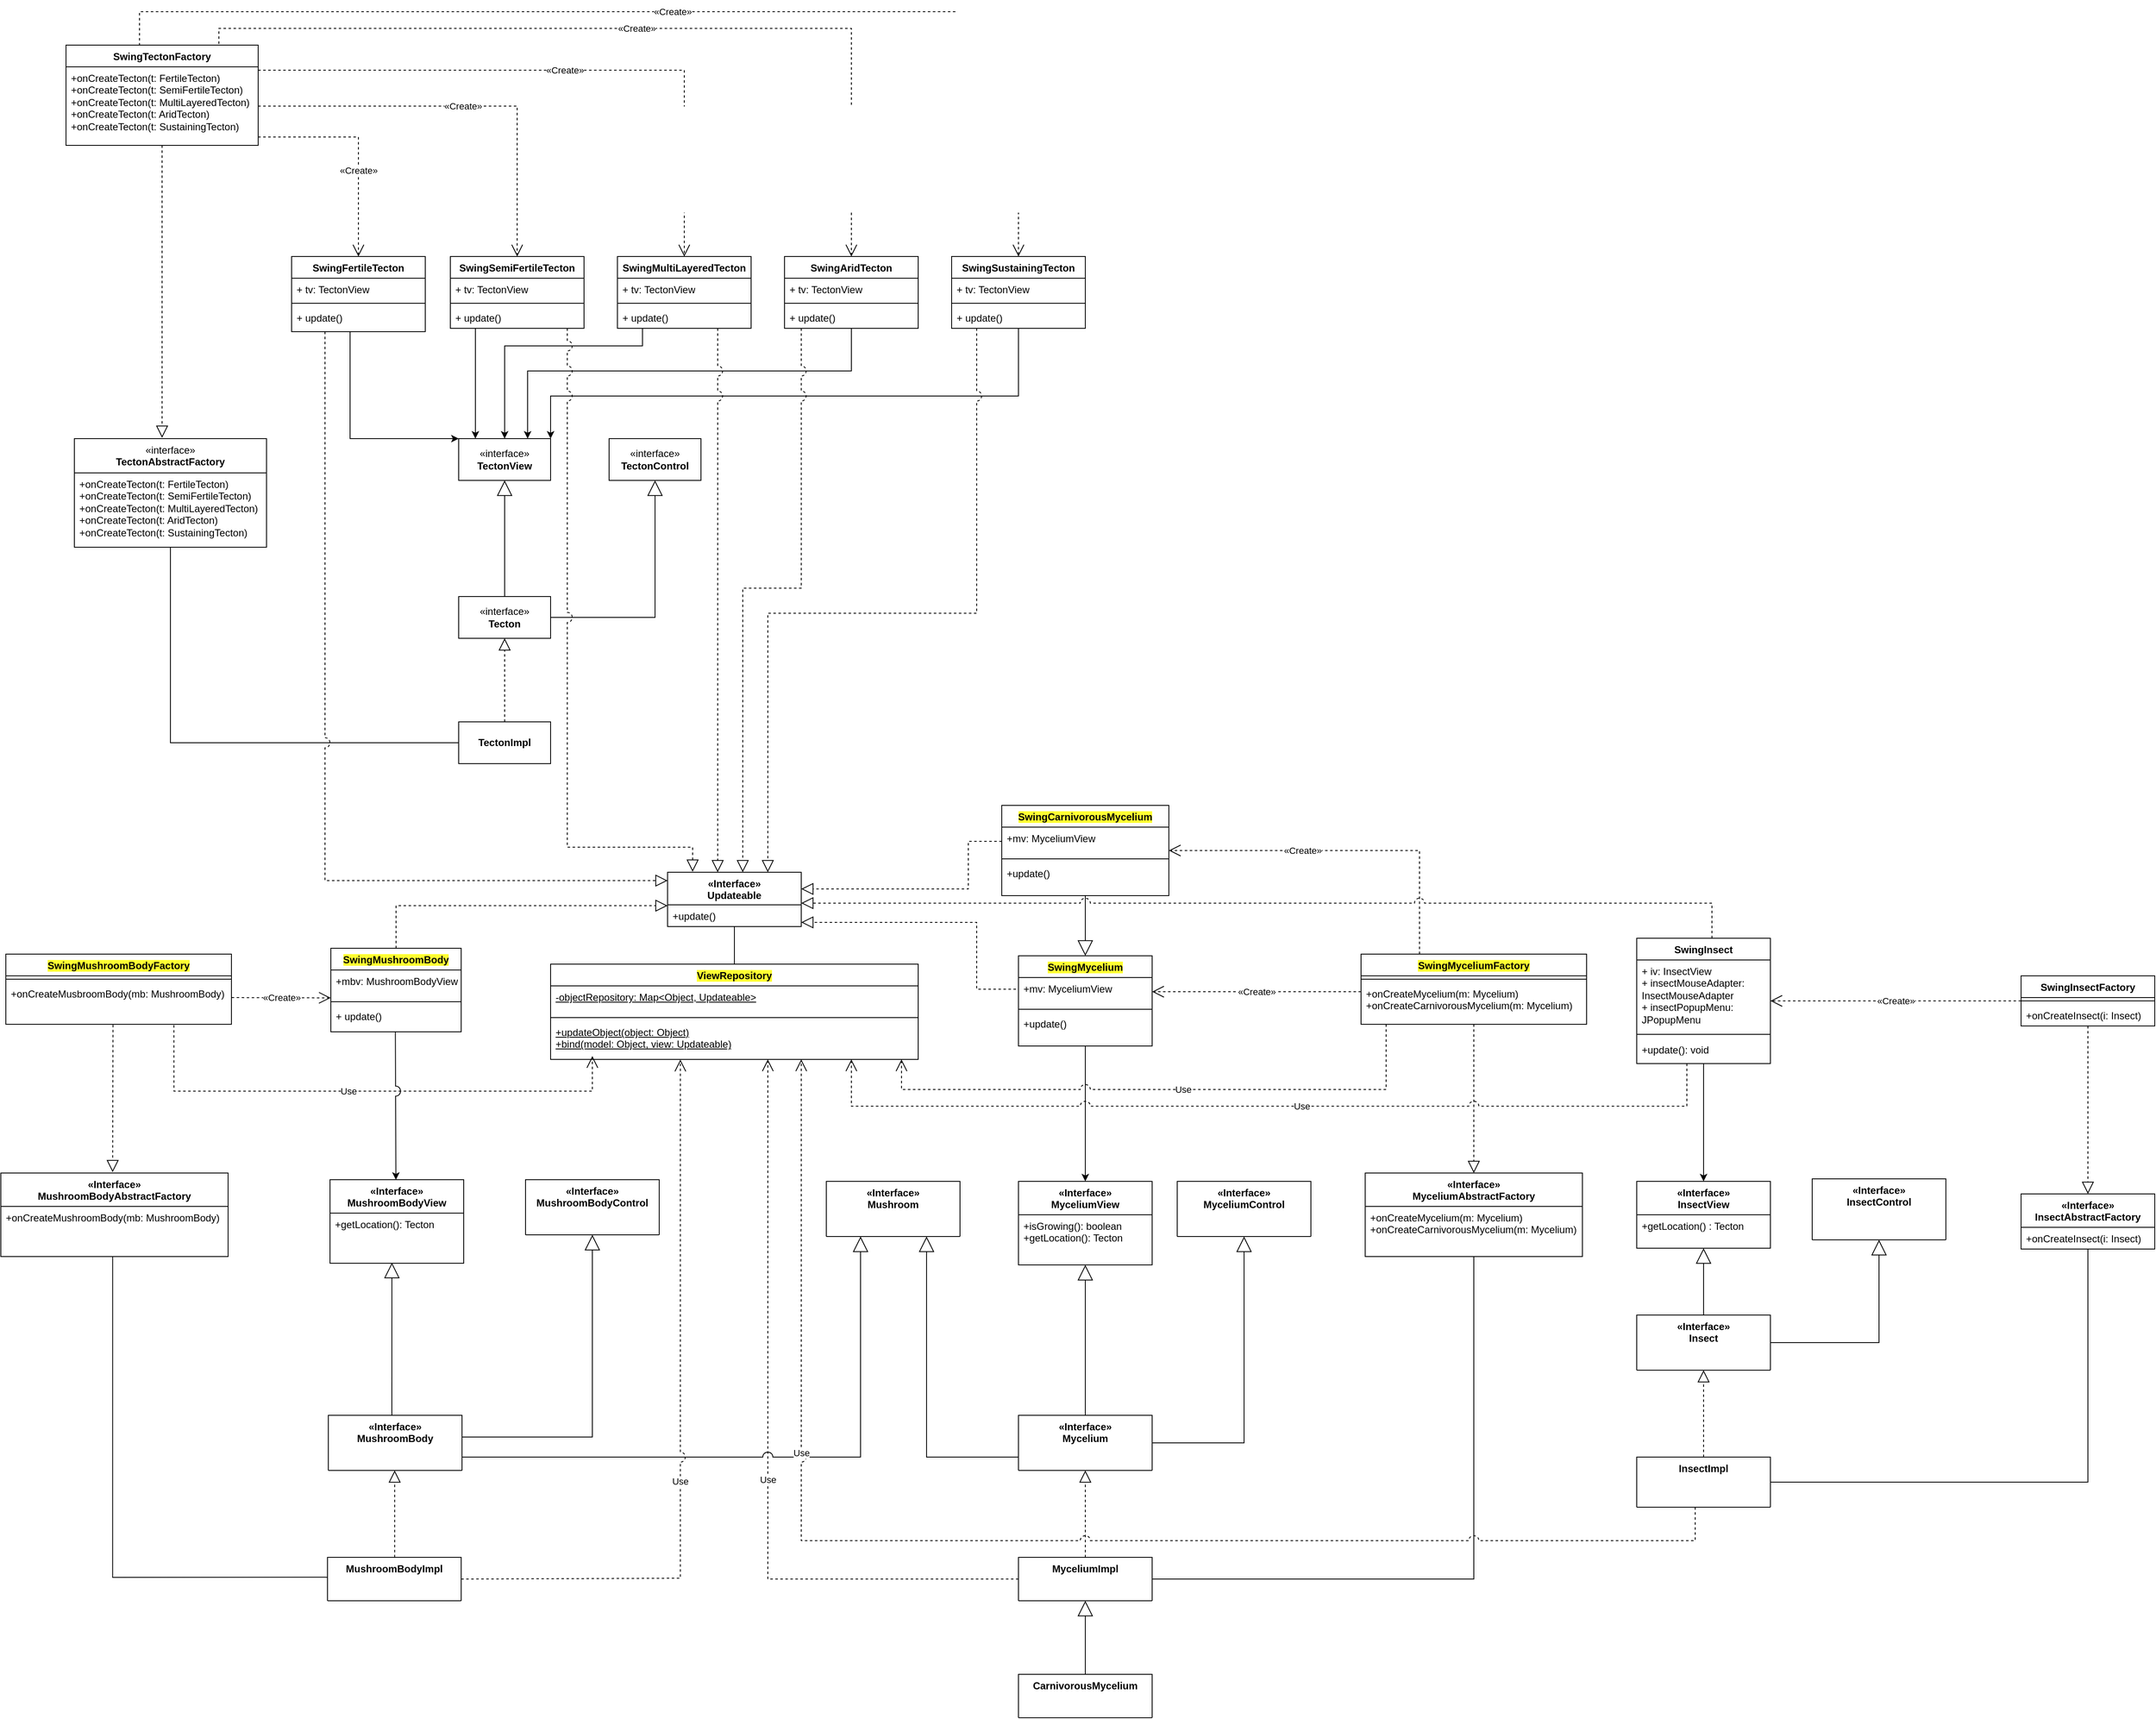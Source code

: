 <mxfile version="26.2.14" pages="3">
  <diagram id="V_B-AGQ5eOYhwvlyV5KS" name="o.diagram">
    <mxGraphModel dx="5514" dy="2679" grid="1" gridSize="10" guides="1" tooltips="1" connect="1" arrows="1" fold="1" page="1" pageScale="1" pageWidth="827" pageHeight="1169" math="0" shadow="0">
      <root>
        <mxCell id="0" />
        <mxCell id="1" parent="0" />
        <mxCell id="NmNNI7BFcAvNI3zqBGab-1" value="&lt;span lang=&quot;en&quot; class=&quot;BxUVEf ILfuVd&quot;&gt;&lt;span class=&quot;hgKElc&quot;&gt;«Interface»&lt;/span&gt;&lt;/span&gt;&lt;div&gt;InsectView&lt;/div&gt;" style="swimlane;fontStyle=1;align=center;verticalAlign=top;childLayout=stackLayout;horizontal=1;startSize=40;horizontalStack=0;resizeParent=1;resizeParentMax=0;resizeLast=0;collapsible=1;marginBottom=0;whiteSpace=wrap;html=1;" parent="1" vertex="1">
          <mxGeometry x="170" y="480" width="160" height="80" as="geometry" />
        </mxCell>
        <mxCell id="NmNNI7BFcAvNI3zqBGab-2" value="+getLocation() : Tecton" style="text;strokeColor=none;fillColor=none;align=left;verticalAlign=top;spacingLeft=4;spacingRight=4;overflow=hidden;rotatable=0;points=[[0,0.5],[1,0.5]];portConstraint=eastwest;whiteSpace=wrap;html=1;" parent="NmNNI7BFcAvNI3zqBGab-1" vertex="1">
          <mxGeometry y="40" width="160" height="40" as="geometry" />
        </mxCell>
        <mxCell id="NmNNI7BFcAvNI3zqBGab-3" value="SwingInsect" style="swimlane;fontStyle=1;align=center;verticalAlign=top;childLayout=stackLayout;horizontal=1;startSize=26;horizontalStack=0;resizeParent=1;resizeParentMax=0;resizeLast=0;collapsible=1;marginBottom=0;whiteSpace=wrap;html=1;" parent="1" vertex="1">
          <mxGeometry x="170" y="189" width="160" height="150" as="geometry" />
        </mxCell>
        <mxCell id="NmNNI7BFcAvNI3zqBGab-4" value="&lt;div&gt;+ iv: InsectView&lt;/div&gt;&lt;div&gt;+ insectMouseAdapter: InsectMouseAdapter&lt;/div&gt;&lt;div&gt;+ insectPopupMenu:&lt;/div&gt;&lt;div&gt;JPopupMenu&lt;/div&gt;" style="text;strokeColor=none;fillColor=none;align=left;verticalAlign=top;spacingLeft=4;spacingRight=4;overflow=hidden;rotatable=0;points=[[0,0.5],[1,0.5]];portConstraint=eastwest;whiteSpace=wrap;html=1;" parent="NmNNI7BFcAvNI3zqBGab-3" vertex="1">
          <mxGeometry y="26" width="160" height="84" as="geometry" />
        </mxCell>
        <mxCell id="NmNNI7BFcAvNI3zqBGab-5" value="" style="line;strokeWidth=1;fillColor=none;align=left;verticalAlign=middle;spacingTop=-1;spacingLeft=3;spacingRight=3;rotatable=0;labelPosition=right;points=[];portConstraint=eastwest;strokeColor=inherit;" parent="NmNNI7BFcAvNI3zqBGab-3" vertex="1">
          <mxGeometry y="110" width="160" height="10" as="geometry" />
        </mxCell>
        <mxCell id="NmNNI7BFcAvNI3zqBGab-6" value="+update(): void&lt;div&gt;&lt;br&gt;&lt;/div&gt;" style="text;strokeColor=none;fillColor=none;align=left;verticalAlign=top;spacingLeft=4;spacingRight=4;overflow=hidden;rotatable=0;points=[[0,0.5],[1,0.5]];portConstraint=eastwest;whiteSpace=wrap;html=1;" parent="NmNNI7BFcAvNI3zqBGab-3" vertex="1">
          <mxGeometry y="120" width="160" height="30" as="geometry" />
        </mxCell>
        <mxCell id="NmNNI7BFcAvNI3zqBGab-7" value="&lt;span lang=&quot;en&quot; class=&quot;BxUVEf ILfuVd&quot;&gt;&lt;span class=&quot;hgKElc&quot;&gt;«Interface»&lt;/span&gt;&lt;/span&gt;&lt;div&gt;InsectAbstractFactory&lt;/div&gt;" style="swimlane;fontStyle=1;align=center;verticalAlign=top;childLayout=stackLayout;horizontal=1;startSize=40;horizontalStack=0;resizeParent=1;resizeParentMax=0;resizeLast=0;collapsible=1;marginBottom=0;whiteSpace=wrap;html=1;" parent="1" vertex="1">
          <mxGeometry x="630" y="495" width="160" height="66" as="geometry" />
        </mxCell>
        <mxCell id="NmNNI7BFcAvNI3zqBGab-8" value="+onCreateInsect(i: Insect)" style="text;strokeColor=none;fillColor=none;align=left;verticalAlign=top;spacingLeft=4;spacingRight=4;overflow=hidden;rotatable=0;points=[[0,0.5],[1,0.5]];portConstraint=eastwest;whiteSpace=wrap;html=1;" parent="NmNNI7BFcAvNI3zqBGab-7" vertex="1">
          <mxGeometry y="40" width="160" height="26" as="geometry" />
        </mxCell>
        <mxCell id="NmNNI7BFcAvNI3zqBGab-9" value="SwingInsectFactory" style="swimlane;fontStyle=1;align=center;verticalAlign=top;childLayout=stackLayout;horizontal=1;startSize=26;horizontalStack=0;resizeParent=1;resizeParentMax=0;resizeLast=0;collapsible=1;marginBottom=0;whiteSpace=wrap;html=1;" parent="1" vertex="1">
          <mxGeometry x="630" y="234" width="160" height="60" as="geometry" />
        </mxCell>
        <mxCell id="NmNNI7BFcAvNI3zqBGab-10" value="" style="line;strokeWidth=1;fillColor=none;align=left;verticalAlign=middle;spacingTop=-1;spacingLeft=3;spacingRight=3;rotatable=0;labelPosition=right;points=[];portConstraint=eastwest;strokeColor=inherit;" parent="NmNNI7BFcAvNI3zqBGab-9" vertex="1">
          <mxGeometry y="26" width="160" height="8" as="geometry" />
        </mxCell>
        <mxCell id="NmNNI7BFcAvNI3zqBGab-11" value="+onCreateInsect(i: Insect)" style="text;strokeColor=none;fillColor=none;align=left;verticalAlign=top;spacingLeft=4;spacingRight=4;overflow=hidden;rotatable=0;points=[[0,0.5],[1,0.5]];portConstraint=eastwest;whiteSpace=wrap;html=1;" parent="NmNNI7BFcAvNI3zqBGab-9" vertex="1">
          <mxGeometry y="34" width="160" height="26" as="geometry" />
        </mxCell>
        <mxCell id="NmNNI7BFcAvNI3zqBGab-12" value="" style="endArrow=block;dashed=1;endFill=0;endSize=12;html=1;rounded=0;" parent="1" source="NmNNI7BFcAvNI3zqBGab-9" target="NmNNI7BFcAvNI3zqBGab-7" edge="1">
          <mxGeometry width="160" relative="1" as="geometry">
            <mxPoint x="330" y="380" as="sourcePoint" />
            <mxPoint x="490" y="380" as="targetPoint" />
          </mxGeometry>
        </mxCell>
        <mxCell id="NmNNI7BFcAvNI3zqBGab-13" value="" style="endArrow=classic;html=1;edgeStyle=orthogonalEdgeStyle;rounded=0;startArrow=none;startFill=0;endFill=1;" parent="1" source="NmNNI7BFcAvNI3zqBGab-3" target="NmNNI7BFcAvNI3zqBGab-1" edge="1">
          <mxGeometry relative="1" as="geometry">
            <mxPoint x="330" y="380" as="sourcePoint" />
            <mxPoint x="490" y="380" as="targetPoint" />
          </mxGeometry>
        </mxCell>
        <mxCell id="NmNNI7BFcAvNI3zqBGab-14" value="&lt;span lang=&quot;en&quot; class=&quot;BxUVEf ILfuVd&quot;&gt;&lt;span class=&quot;hgKElc&quot;&gt;«Create»&lt;/span&gt;&lt;/span&gt;" style="endArrow=open;endSize=12;dashed=1;html=1;rounded=0;edgeStyle=orthogonalEdgeStyle;" parent="1" source="NmNNI7BFcAvNI3zqBGab-9" target="NmNNI7BFcAvNI3zqBGab-3" edge="1">
          <mxGeometry width="160" relative="1" as="geometry">
            <mxPoint x="330" y="380" as="sourcePoint" />
            <mxPoint x="490" y="380" as="targetPoint" />
            <Array as="points" />
          </mxGeometry>
        </mxCell>
        <mxCell id="NmNNI7BFcAvNI3zqBGab-15" value="&lt;span lang=&quot;en&quot; class=&quot;BxUVEf ILfuVd&quot;&gt;&lt;span class=&quot;hgKElc&quot;&gt;«Interface»&lt;/span&gt;&lt;/span&gt;&lt;div&gt;Insect&lt;/div&gt;" style="swimlane;fontStyle=1;align=center;verticalAlign=top;childLayout=stackLayout;horizontal=1;startSize=66;horizontalStack=0;resizeParent=1;resizeParentMax=0;resizeLast=0;collapsible=1;marginBottom=0;whiteSpace=wrap;html=1;" parent="1" vertex="1">
          <mxGeometry x="170" y="640" width="160" height="66" as="geometry" />
        </mxCell>
        <mxCell id="NmNNI7BFcAvNI3zqBGab-16" value="" style="endArrow=block;endSize=16;endFill=0;html=1;rounded=0;" parent="1" source="NmNNI7BFcAvNI3zqBGab-15" target="NmNNI7BFcAvNI3zqBGab-1" edge="1">
          <mxGeometry width="160" relative="1" as="geometry">
            <mxPoint x="330" y="560" as="sourcePoint" />
            <mxPoint x="490" y="560" as="targetPoint" />
          </mxGeometry>
        </mxCell>
        <mxCell id="NmNNI7BFcAvNI3zqBGab-17" value="" style="endArrow=none;html=1;edgeStyle=orthogonalEdgeStyle;rounded=0;" parent="1" source="NmNNI7BFcAvNI3zqBGab-18" target="NmNNI7BFcAvNI3zqBGab-7" edge="1">
          <mxGeometry relative="1" as="geometry">
            <mxPoint x="330" y="700" as="sourcePoint" />
            <mxPoint x="490" y="700" as="targetPoint" />
            <Array as="points">
              <mxPoint x="710" y="840" />
            </Array>
          </mxGeometry>
        </mxCell>
        <mxCell id="NmNNI7BFcAvNI3zqBGab-18" value="InsectImpl" style="swimlane;fontStyle=1;align=center;verticalAlign=top;childLayout=stackLayout;horizontal=1;startSize=60;horizontalStack=0;resizeParent=1;resizeParentMax=0;resizeLast=0;collapsible=1;marginBottom=0;whiteSpace=wrap;html=1;" parent="1" vertex="1">
          <mxGeometry x="170" y="810" width="160" height="60" as="geometry" />
        </mxCell>
        <mxCell id="NmNNI7BFcAvNI3zqBGab-19" value="" style="endArrow=block;dashed=1;endFill=0;endSize=12;html=1;rounded=0;" parent="1" source="NmNNI7BFcAvNI3zqBGab-18" target="NmNNI7BFcAvNI3zqBGab-15" edge="1">
          <mxGeometry width="160" relative="1" as="geometry">
            <mxPoint x="570" y="306" as="sourcePoint" />
            <mxPoint x="570" y="507" as="targetPoint" />
          </mxGeometry>
        </mxCell>
        <mxCell id="NmNNI7BFcAvNI3zqBGab-20" value="&lt;span lang=&quot;en&quot; class=&quot;BxUVEf ILfuVd&quot;&gt;&lt;span class=&quot;hgKElc&quot;&gt;«Interface»&lt;/span&gt;&lt;/span&gt;&lt;div&gt;MyceliumView&lt;/div&gt;" style="swimlane;fontStyle=1;align=center;verticalAlign=top;childLayout=stackLayout;horizontal=1;startSize=40;horizontalStack=0;resizeParent=1;resizeParentMax=0;resizeLast=0;collapsible=1;marginBottom=0;whiteSpace=wrap;html=1;" parent="1" vertex="1">
          <mxGeometry x="-570" y="480" width="160" height="100" as="geometry" />
        </mxCell>
        <mxCell id="NmNNI7BFcAvNI3zqBGab-21" value="+isGrowing(): boolean&lt;div&gt;+getLocation(): Tecton&lt;/div&gt;" style="text;strokeColor=none;fillColor=none;align=left;verticalAlign=top;spacingLeft=4;spacingRight=4;overflow=hidden;rotatable=0;points=[[0,0.5],[1,0.5]];portConstraint=eastwest;whiteSpace=wrap;html=1;" parent="NmNNI7BFcAvNI3zqBGab-20" vertex="1">
          <mxGeometry y="40" width="160" height="60" as="geometry" />
        </mxCell>
        <mxCell id="NmNNI7BFcAvNI3zqBGab-22" value="&lt;span style=&quot;background-color: rgb(255, 255, 51);&quot;&gt;SwingMycelium&lt;/span&gt;" style="swimlane;fontStyle=1;align=center;verticalAlign=top;childLayout=stackLayout;horizontal=1;startSize=26;horizontalStack=0;resizeParent=1;resizeParentMax=0;resizeLast=0;collapsible=1;marginBottom=0;whiteSpace=wrap;html=1;" parent="1" vertex="1">
          <mxGeometry x="-570" y="210" width="160" height="108" as="geometry" />
        </mxCell>
        <mxCell id="NmNNI7BFcAvNI3zqBGab-23" value="&lt;div&gt;+mv: MyceliumView&lt;/div&gt;" style="text;strokeColor=none;fillColor=none;align=left;verticalAlign=top;spacingLeft=4;spacingRight=4;overflow=hidden;rotatable=0;points=[[0,0.5],[1,0.5]];portConstraint=eastwest;whiteSpace=wrap;html=1;" parent="NmNNI7BFcAvNI3zqBGab-22" vertex="1">
          <mxGeometry y="26" width="160" height="34" as="geometry" />
        </mxCell>
        <mxCell id="NmNNI7BFcAvNI3zqBGab-24" value="" style="line;strokeWidth=1;fillColor=none;align=left;verticalAlign=middle;spacingTop=-1;spacingLeft=3;spacingRight=3;rotatable=0;labelPosition=right;points=[];portConstraint=eastwest;strokeColor=inherit;" parent="NmNNI7BFcAvNI3zqBGab-22" vertex="1">
          <mxGeometry y="60" width="160" height="8" as="geometry" />
        </mxCell>
        <mxCell id="NmNNI7BFcAvNI3zqBGab-25" value="+update()" style="text;strokeColor=none;fillColor=none;align=left;verticalAlign=top;spacingLeft=4;spacingRight=4;overflow=hidden;rotatable=0;points=[[0,0.5],[1,0.5]];portConstraint=eastwest;whiteSpace=wrap;html=1;" parent="NmNNI7BFcAvNI3zqBGab-22" vertex="1">
          <mxGeometry y="68" width="160" height="40" as="geometry" />
        </mxCell>
        <mxCell id="NmNNI7BFcAvNI3zqBGab-26" value="&lt;span lang=&quot;en&quot; class=&quot;BxUVEf ILfuVd&quot;&gt;&lt;span class=&quot;hgKElc&quot;&gt;«Interface»&lt;/span&gt;&lt;/span&gt;&lt;div&gt;Mycelium&lt;span style=&quot;background-color: transparent; color: light-dark(rgb(0, 0, 0), rgb(255, 255, 255));&quot;&gt;Abstract&lt;/span&gt;&lt;span style=&quot;background-color: transparent; color: light-dark(rgb(0, 0, 0), rgb(255, 255, 255));&quot;&gt;Factory&lt;/span&gt;&lt;/div&gt;" style="swimlane;fontStyle=1;align=center;verticalAlign=top;childLayout=stackLayout;horizontal=1;startSize=40;horizontalStack=0;resizeParent=1;resizeParentMax=0;resizeLast=0;collapsible=1;marginBottom=0;whiteSpace=wrap;html=1;" parent="1" vertex="1">
          <mxGeometry x="-155" y="470" width="260" height="100" as="geometry" />
        </mxCell>
        <mxCell id="NmNNI7BFcAvNI3zqBGab-27" value="&lt;div&gt;+onCreateMycelium(m: Mycelium)&lt;/div&gt;&lt;div&gt;+onCreateCarnivorousMycelium(m: Mycelium)&lt;/div&gt;" style="text;strokeColor=none;fillColor=none;align=left;verticalAlign=top;spacingLeft=4;spacingRight=4;overflow=hidden;rotatable=0;points=[[0,0.5],[1,0.5]];portConstraint=eastwest;whiteSpace=wrap;html=1;" parent="NmNNI7BFcAvNI3zqBGab-26" vertex="1">
          <mxGeometry y="40" width="260" height="60" as="geometry" />
        </mxCell>
        <mxCell id="NmNNI7BFcAvNI3zqBGab-28" value="&lt;span style=&quot;background-color: rgb(255, 255, 51);&quot;&gt;SwingMyceliumFactory&lt;/span&gt;" style="swimlane;fontStyle=1;align=center;verticalAlign=top;childLayout=stackLayout;horizontal=1;startSize=26;horizontalStack=0;resizeParent=1;resizeParentMax=0;resizeLast=0;collapsible=1;marginBottom=0;whiteSpace=wrap;html=1;" parent="1" vertex="1">
          <mxGeometry x="-160" y="208" width="270" height="84" as="geometry" />
        </mxCell>
        <mxCell id="NmNNI7BFcAvNI3zqBGab-29" value="" style="line;strokeWidth=1;fillColor=none;align=left;verticalAlign=middle;spacingTop=-1;spacingLeft=3;spacingRight=3;rotatable=0;labelPosition=right;points=[];portConstraint=eastwest;strokeColor=inherit;" parent="NmNNI7BFcAvNI3zqBGab-28" vertex="1">
          <mxGeometry y="26" width="270" height="8" as="geometry" />
        </mxCell>
        <mxCell id="NmNNI7BFcAvNI3zqBGab-30" value="&lt;div&gt;+onCreateMycelium(m: Mycelium)&lt;div&gt;+onCreateCarnivorousMycelium(m: Mycelium)&lt;/div&gt;&lt;/div&gt;" style="text;strokeColor=none;fillColor=none;align=left;verticalAlign=top;spacingLeft=4;spacingRight=4;overflow=hidden;rotatable=0;points=[[0,0.5],[1,0.5]];portConstraint=eastwest;whiteSpace=wrap;html=1;" parent="NmNNI7BFcAvNI3zqBGab-28" vertex="1">
          <mxGeometry y="34" width="270" height="50" as="geometry" />
        </mxCell>
        <mxCell id="NmNNI7BFcAvNI3zqBGab-31" value="" style="endArrow=block;dashed=1;endFill=0;endSize=12;html=1;rounded=0;" parent="1" source="NmNNI7BFcAvNI3zqBGab-28" target="NmNNI7BFcAvNI3zqBGab-26" edge="1">
          <mxGeometry width="160" relative="1" as="geometry">
            <mxPoint x="-340" y="380" as="sourcePoint" />
            <mxPoint x="-180" y="380" as="targetPoint" />
          </mxGeometry>
        </mxCell>
        <mxCell id="NmNNI7BFcAvNI3zqBGab-32" value="" style="endArrow=classic;html=1;edgeStyle=orthogonalEdgeStyle;rounded=0;startArrow=none;startFill=0;endFill=1;" parent="1" source="NmNNI7BFcAvNI3zqBGab-22" target="NmNNI7BFcAvNI3zqBGab-20" edge="1">
          <mxGeometry relative="1" as="geometry">
            <mxPoint x="-340" y="380" as="sourcePoint" />
            <mxPoint x="-180" y="380" as="targetPoint" />
          </mxGeometry>
        </mxCell>
        <mxCell id="NmNNI7BFcAvNI3zqBGab-33" value="&lt;span lang=&quot;en&quot; class=&quot;BxUVEf ILfuVd&quot;&gt;&lt;span class=&quot;hgKElc&quot;&gt;«Create»&lt;/span&gt;&lt;/span&gt;" style="endArrow=open;endSize=12;dashed=1;html=1;rounded=0;edgeStyle=orthogonalEdgeStyle;" parent="1" source="NmNNI7BFcAvNI3zqBGab-28" target="NmNNI7BFcAvNI3zqBGab-22" edge="1">
          <mxGeometry width="160" relative="1" as="geometry">
            <mxPoint x="-340" y="380" as="sourcePoint" />
            <mxPoint x="-180" y="380" as="targetPoint" />
            <Array as="points">
              <mxPoint x="-300" y="253" />
              <mxPoint x="-300" y="253" />
            </Array>
          </mxGeometry>
        </mxCell>
        <mxCell id="NmNNI7BFcAvNI3zqBGab-34" value="&lt;span lang=&quot;en&quot; class=&quot;BxUVEf ILfuVd&quot;&gt;&lt;span class=&quot;hgKElc&quot;&gt;«Interface»&lt;/span&gt;&lt;/span&gt;&lt;div&gt;Mycelium&lt;/div&gt;" style="swimlane;fontStyle=1;align=center;verticalAlign=top;childLayout=stackLayout;horizontal=1;startSize=66;horizontalStack=0;resizeParent=1;resizeParentMax=0;resizeLast=0;collapsible=1;marginBottom=0;whiteSpace=wrap;html=1;" parent="1" vertex="1">
          <mxGeometry x="-570" y="760" width="160" height="66" as="geometry" />
        </mxCell>
        <mxCell id="NmNNI7BFcAvNI3zqBGab-35" value="" style="endArrow=block;endSize=16;endFill=0;html=1;rounded=0;" parent="1" source="NmNNI7BFcAvNI3zqBGab-34" target="NmNNI7BFcAvNI3zqBGab-20" edge="1">
          <mxGeometry width="160" relative="1" as="geometry">
            <mxPoint x="-340" y="560" as="sourcePoint" />
            <mxPoint x="-180" y="560" as="targetPoint" />
          </mxGeometry>
        </mxCell>
        <mxCell id="NmNNI7BFcAvNI3zqBGab-36" value="" style="endArrow=none;html=1;edgeStyle=orthogonalEdgeStyle;rounded=0;exitX=1;exitY=0.5;exitDx=0;exitDy=0;" parent="1" source="NmNNI7BFcAvNI3zqBGab-37" target="NmNNI7BFcAvNI3zqBGab-26" edge="1">
          <mxGeometry relative="1" as="geometry">
            <mxPoint x="-340" y="700" as="sourcePoint" />
            <mxPoint x="-80" y="630" as="targetPoint" />
            <Array as="points">
              <mxPoint x="-25" y="956" />
            </Array>
          </mxGeometry>
        </mxCell>
        <mxCell id="NmNNI7BFcAvNI3zqBGab-37" value="MyceliumImpl" style="swimlane;fontStyle=1;align=center;verticalAlign=top;childLayout=stackLayout;horizontal=1;startSize=52;horizontalStack=0;resizeParent=1;resizeParentMax=0;resizeLast=0;collapsible=1;marginBottom=0;whiteSpace=wrap;html=1;" parent="1" vertex="1">
          <mxGeometry x="-570" y="930" width="160" height="52" as="geometry" />
        </mxCell>
        <mxCell id="NmNNI7BFcAvNI3zqBGab-38" value="" style="endArrow=block;dashed=1;endFill=0;endSize=12;html=1;rounded=0;" parent="1" source="NmNNI7BFcAvNI3zqBGab-37" target="NmNNI7BFcAvNI3zqBGab-34" edge="1">
          <mxGeometry width="160" relative="1" as="geometry">
            <mxPoint x="-100" y="306" as="sourcePoint" />
            <mxPoint x="-100" y="507" as="targetPoint" />
          </mxGeometry>
        </mxCell>
        <mxCell id="NmNNI7BFcAvNI3zqBGab-39" value="&lt;span lang=&quot;en&quot; class=&quot;BxUVEf ILfuVd&quot;&gt;&lt;span class=&quot;hgKElc&quot;&gt;«Interface»&lt;/span&gt;&lt;/span&gt;&lt;div&gt;MyceliumControl&lt;/div&gt;" style="swimlane;fontStyle=1;align=center;verticalAlign=top;childLayout=stackLayout;horizontal=1;startSize=66;horizontalStack=0;resizeParent=1;resizeParentMax=0;resizeLast=0;collapsible=1;marginBottom=0;whiteSpace=wrap;html=1;" parent="1" vertex="1">
          <mxGeometry x="-380" y="480" width="160" height="66" as="geometry" />
        </mxCell>
        <mxCell id="NmNNI7BFcAvNI3zqBGab-40" value="" style="endArrow=block;endSize=16;endFill=0;html=1;rounded=0;entryX=0.5;entryY=1;entryDx=0;entryDy=0;exitX=1;exitY=0.5;exitDx=0;exitDy=0;edgeStyle=orthogonalEdgeStyle;" parent="1" source="NmNNI7BFcAvNI3zqBGab-34" target="NmNNI7BFcAvNI3zqBGab-39" edge="1">
          <mxGeometry width="160" relative="1" as="geometry">
            <mxPoint x="-640" y="680" as="sourcePoint" />
            <mxPoint x="-640" y="590" as="targetPoint" />
            <Array as="points">
              <mxPoint x="-300" y="793" />
            </Array>
          </mxGeometry>
        </mxCell>
        <mxCell id="NmNNI7BFcAvNI3zqBGab-41" value="" style="endArrow=block;endSize=16;endFill=0;html=1;rounded=0;entryX=0.5;entryY=1;entryDx=0;entryDy=0;exitX=0.5;exitY=0;exitDx=0;exitDy=0;" parent="1" source="NmNNI7BFcAvNI3zqBGab-42" target="NmNNI7BFcAvNI3zqBGab-37" edge="1">
          <mxGeometry width="160" relative="1" as="geometry">
            <mxPoint x="-250" y="1060" as="sourcePoint" />
            <mxPoint x="-340" y="1010" as="targetPoint" />
          </mxGeometry>
        </mxCell>
        <mxCell id="NmNNI7BFcAvNI3zqBGab-42" value="CarnivorousMycelium" style="swimlane;fontStyle=1;align=center;verticalAlign=top;childLayout=stackLayout;horizontal=1;startSize=52;horizontalStack=0;resizeParent=1;resizeParentMax=0;resizeLast=0;collapsible=1;marginBottom=0;whiteSpace=wrap;html=1;" parent="1" vertex="1">
          <mxGeometry x="-570" y="1070" width="160" height="52" as="geometry" />
        </mxCell>
        <mxCell id="NmNNI7BFcAvNI3zqBGab-43" value="&lt;span lang=&quot;en&quot; class=&quot;BxUVEf ILfuVd&quot;&gt;&lt;span class=&quot;hgKElc&quot;&gt;«Interface»&lt;/span&gt;&lt;/span&gt;&lt;div&gt;Mushroom&lt;/div&gt;" style="swimlane;fontStyle=1;align=center;verticalAlign=top;childLayout=stackLayout;horizontal=1;startSize=66;horizontalStack=0;resizeParent=1;resizeParentMax=0;resizeLast=0;collapsible=1;marginBottom=0;whiteSpace=wrap;html=1;" parent="1" vertex="1">
          <mxGeometry x="-800" y="480" width="160" height="66" as="geometry" />
        </mxCell>
        <mxCell id="NmNNI7BFcAvNI3zqBGab-44" value="" style="endArrow=block;endSize=16;endFill=0;html=1;rounded=0;entryX=0.5;entryY=1;entryDx=0;entryDy=0;edgeStyle=orthogonalEdgeStyle;" parent="1" edge="1">
          <mxGeometry width="160" relative="1" as="geometry">
            <mxPoint x="-570" y="810" as="sourcePoint" />
            <mxPoint x="-680" y="546" as="targetPoint" />
            <Array as="points">
              <mxPoint x="-570" y="810" />
              <mxPoint x="-680" y="810" />
            </Array>
          </mxGeometry>
        </mxCell>
        <mxCell id="NmNNI7BFcAvNI3zqBGab-45" value="&lt;span style=&quot;background-color: rgb(255, 255, 51);&quot;&gt;SwingCarnivorousMycelium&lt;/span&gt;" style="swimlane;fontStyle=1;align=center;verticalAlign=top;childLayout=stackLayout;horizontal=1;startSize=26;horizontalStack=0;resizeParent=1;resizeParentMax=0;resizeLast=0;collapsible=1;marginBottom=0;whiteSpace=wrap;html=1;" parent="1" vertex="1">
          <mxGeometry x="-590" y="30" width="200" height="108" as="geometry" />
        </mxCell>
        <mxCell id="NmNNI7BFcAvNI3zqBGab-46" value="&lt;div&gt;+mv: MyceliumView&lt;/div&gt;" style="text;strokeColor=none;fillColor=none;align=left;verticalAlign=top;spacingLeft=4;spacingRight=4;overflow=hidden;rotatable=0;points=[[0,0.5],[1,0.5]];portConstraint=eastwest;whiteSpace=wrap;html=1;" parent="NmNNI7BFcAvNI3zqBGab-45" vertex="1">
          <mxGeometry y="26" width="200" height="34" as="geometry" />
        </mxCell>
        <mxCell id="NmNNI7BFcAvNI3zqBGab-47" value="" style="line;strokeWidth=1;fillColor=none;align=left;verticalAlign=middle;spacingTop=-1;spacingLeft=3;spacingRight=3;rotatable=0;labelPosition=right;points=[];portConstraint=eastwest;strokeColor=inherit;" parent="NmNNI7BFcAvNI3zqBGab-45" vertex="1">
          <mxGeometry y="60" width="200" height="8" as="geometry" />
        </mxCell>
        <mxCell id="NmNNI7BFcAvNI3zqBGab-48" value="+update()" style="text;strokeColor=none;fillColor=none;align=left;verticalAlign=top;spacingLeft=4;spacingRight=4;overflow=hidden;rotatable=0;points=[[0,0.5],[1,0.5]];portConstraint=eastwest;whiteSpace=wrap;html=1;" parent="NmNNI7BFcAvNI3zqBGab-45" vertex="1">
          <mxGeometry y="68" width="200" height="40" as="geometry" />
        </mxCell>
        <mxCell id="NmNNI7BFcAvNI3zqBGab-49" value="" style="endArrow=block;endSize=16;endFill=0;html=1;rounded=0;" parent="1" source="NmNNI7BFcAvNI3zqBGab-45" target="NmNNI7BFcAvNI3zqBGab-22" edge="1">
          <mxGeometry width="160" relative="1" as="geometry">
            <mxPoint x="-260" y="420" as="sourcePoint" />
            <mxPoint x="-100" y="420" as="targetPoint" />
          </mxGeometry>
        </mxCell>
        <mxCell id="NmNNI7BFcAvNI3zqBGab-50" value="&lt;span lang=&quot;en&quot; class=&quot;BxUVEf ILfuVd&quot;&gt;&lt;span class=&quot;hgKElc&quot;&gt;«Create»&lt;/span&gt;&lt;/span&gt;" style="endArrow=open;endSize=12;dashed=1;html=1;rounded=0;edgeStyle=orthogonalEdgeStyle;" parent="1" source="NmNNI7BFcAvNI3zqBGab-28" target="NmNNI7BFcAvNI3zqBGab-45" edge="1">
          <mxGeometry x="0.25" width="160" relative="1" as="geometry">
            <mxPoint x="-160" y="110" as="sourcePoint" />
            <mxPoint x="-380" y="110" as="targetPoint" />
            <Array as="points">
              <mxPoint x="-90" y="84" />
            </Array>
            <mxPoint x="1" as="offset" />
          </mxGeometry>
        </mxCell>
        <mxCell id="NmNNI7BFcAvNI3zqBGab-51" value="&lt;span style=&quot;background-color: rgb(255, 255, 51);&quot;&gt;ViewRepository&lt;/span&gt;" style="swimlane;fontStyle=1;align=center;verticalAlign=top;childLayout=stackLayout;horizontal=1;startSize=26;horizontalStack=0;resizeParent=1;resizeParentMax=0;resizeLast=0;collapsible=1;marginBottom=0;whiteSpace=wrap;html=1;" parent="1" vertex="1">
          <mxGeometry x="-1130" y="220" width="440" height="114" as="geometry" />
        </mxCell>
        <mxCell id="NmNNI7BFcAvNI3zqBGab-52" value="&lt;u&gt;-objectRepository: Map&amp;lt;Object, Updateable&amp;gt;&lt;/u&gt;" style="text;strokeColor=none;fillColor=none;align=left;verticalAlign=top;spacingLeft=4;spacingRight=4;overflow=hidden;rotatable=0;points=[[0,0.5],[1,0.5]];portConstraint=eastwest;whiteSpace=wrap;html=1;" parent="NmNNI7BFcAvNI3zqBGab-51" vertex="1">
          <mxGeometry y="26" width="440" height="34" as="geometry" />
        </mxCell>
        <mxCell id="NmNNI7BFcAvNI3zqBGab-53" value="" style="line;strokeWidth=1;fillColor=none;align=left;verticalAlign=middle;spacingTop=-1;spacingLeft=3;spacingRight=3;rotatable=0;labelPosition=right;points=[];portConstraint=eastwest;strokeColor=inherit;" parent="NmNNI7BFcAvNI3zqBGab-51" vertex="1">
          <mxGeometry y="60" width="440" height="8" as="geometry" />
        </mxCell>
        <mxCell id="NmNNI7BFcAvNI3zqBGab-54" value="&lt;div&gt;&lt;u&gt;+updateObject(object: Object)&lt;/u&gt;&lt;/div&gt;&lt;div&gt;&lt;u&gt;+bind(model: Object, view: Updateable)&lt;/u&gt;&lt;/div&gt;" style="text;strokeColor=none;fillColor=none;align=left;verticalAlign=top;spacingLeft=4;spacingRight=4;overflow=hidden;rotatable=0;points=[[0,0.5],[1,0.5]];portConstraint=eastwest;whiteSpace=wrap;html=1;" parent="NmNNI7BFcAvNI3zqBGab-51" vertex="1">
          <mxGeometry y="68" width="440" height="46" as="geometry" />
        </mxCell>
        <mxCell id="NmNNI7BFcAvNI3zqBGab-55" value="Use" style="endArrow=open;endSize=12;dashed=1;html=1;rounded=0;edgeStyle=orthogonalEdgeStyle;jumpStyle=arc;jumpSize=11;" parent="1" source="NmNNI7BFcAvNI3zqBGab-37" target="NmNNI7BFcAvNI3zqBGab-51" edge="1">
          <mxGeometry x="-0.09" width="160" relative="1" as="geometry">
            <mxPoint x="-770" y="520" as="sourcePoint" />
            <mxPoint x="-610" y="520" as="targetPoint" />
            <Array as="points">
              <mxPoint x="-870" y="956" />
            </Array>
            <mxPoint as="offset" />
          </mxGeometry>
        </mxCell>
        <mxCell id="NmNNI7BFcAvNI3zqBGab-56" value="Use" style="endArrow=open;endSize=12;dashed=1;html=1;rounded=0;edgeStyle=orthogonalEdgeStyle;jumpStyle=arc;jumpSize=12;" parent="1" source="NmNNI7BFcAvNI3zqBGab-28" target="NmNNI7BFcAvNI3zqBGab-51" edge="1">
          <mxGeometry x="-0.074" width="160" relative="1" as="geometry">
            <mxPoint x="-380" y="570" as="sourcePoint" />
            <mxPoint x="-830" y="44" as="targetPoint" />
            <Array as="points">
              <mxPoint x="-130" y="370" />
              <mxPoint x="-710" y="370" />
            </Array>
            <mxPoint as="offset" />
          </mxGeometry>
        </mxCell>
        <mxCell id="NmNNI7BFcAvNI3zqBGab-57" value="&lt;span lang=&quot;en&quot; class=&quot;BxUVEf ILfuVd&quot;&gt;&lt;span class=&quot;hgKElc&quot;&gt;«Interface»&lt;/span&gt;&lt;/span&gt;&lt;div&gt;MushroomBody&lt;/div&gt;" style="swimlane;fontStyle=1;align=center;verticalAlign=top;childLayout=stackLayout;horizontal=1;startSize=66;horizontalStack=0;resizeParent=1;resizeParentMax=0;resizeLast=0;collapsible=1;marginBottom=0;whiteSpace=wrap;html=1;" parent="1" vertex="1">
          <mxGeometry x="-1396" y="760" width="160" height="66" as="geometry" />
        </mxCell>
        <mxCell id="NmNNI7BFcAvNI3zqBGab-58" value="" style="endArrow=block;endSize=16;endFill=0;html=1;rounded=0;edgeStyle=orthogonalEdgeStyle;entryX=0.25;entryY=1;entryDx=0;entryDy=0;jumpStyle=arc;jumpSize=12;" parent="NmNNI7BFcAvNI3zqBGab-57" edge="1">
          <mxGeometry width="160" relative="1" as="geometry">
            <mxPoint x="160" y="48" as="sourcePoint" />
            <mxPoint x="637" y="-214" as="targetPoint" />
            <Array as="points">
              <mxPoint x="160" y="50" />
              <mxPoint x="637" y="50" />
            </Array>
          </mxGeometry>
        </mxCell>
        <mxCell id="NmNNI7BFcAvNI3zqBGab-59" value="&lt;span lang=&quot;en&quot; class=&quot;BxUVEf ILfuVd&quot;&gt;&lt;span class=&quot;hgKElc&quot;&gt;«Interface»&lt;br&gt;&lt;/span&gt;&lt;/span&gt;&lt;div&gt;&lt;span style=&quot;background-color: transparent; color: light-dark(rgb(0, 0, 0), rgb(255, 255, 255));&quot;&gt;MushroomBody&lt;/span&gt;View&lt;/div&gt;" style="swimlane;fontStyle=1;align=center;verticalAlign=top;childLayout=stackLayout;horizontal=1;startSize=40;horizontalStack=0;resizeParent=1;resizeParentMax=0;resizeLast=0;collapsible=1;marginBottom=0;whiteSpace=wrap;html=1;" parent="1" vertex="1">
          <mxGeometry x="-1394" y="478" width="160" height="100" as="geometry" />
        </mxCell>
        <mxCell id="NmNNI7BFcAvNI3zqBGab-60" value="&lt;div&gt;+getLocation(): Tecton&lt;/div&gt;" style="text;strokeColor=none;fillColor=none;align=left;verticalAlign=top;spacingLeft=4;spacingRight=4;overflow=hidden;rotatable=0;points=[[0,0.5],[1,0.5]];portConstraint=eastwest;whiteSpace=wrap;html=1;" parent="NmNNI7BFcAvNI3zqBGab-59" vertex="1">
          <mxGeometry y="40" width="160" height="60" as="geometry" />
        </mxCell>
        <mxCell id="NmNNI7BFcAvNI3zqBGab-61" value="&lt;span lang=&quot;en&quot; class=&quot;BxUVEf ILfuVd&quot;&gt;&lt;span class=&quot;hgKElc&quot;&gt;«Interface»&lt;/span&gt;&lt;/span&gt;&lt;div&gt;MushroomBodyControl&lt;/div&gt;" style="swimlane;fontStyle=1;align=center;verticalAlign=top;childLayout=stackLayout;horizontal=1;startSize=66;horizontalStack=0;resizeParent=1;resizeParentMax=0;resizeLast=0;collapsible=1;marginBottom=0;whiteSpace=wrap;html=1;" parent="1" vertex="1">
          <mxGeometry x="-1160" y="478" width="160" height="66" as="geometry" />
        </mxCell>
        <mxCell id="NmNNI7BFcAvNI3zqBGab-62" value="" style="endArrow=block;endSize=16;endFill=0;html=1;rounded=0;edgeStyle=orthogonalEdgeStyle;entryX=0.5;entryY=1;entryDx=0;entryDy=0;" parent="1" target="NmNNI7BFcAvNI3zqBGab-61" edge="1">
          <mxGeometry width="160" relative="1" as="geometry">
            <mxPoint x="-1236" y="786" as="sourcePoint" />
            <mxPoint x="-1080" y="550.0" as="targetPoint" />
            <Array as="points">
              <mxPoint x="-1080" y="786" />
            </Array>
          </mxGeometry>
        </mxCell>
        <mxCell id="NmNNI7BFcAvNI3zqBGab-63" value="MushroomBodyImpl" style="swimlane;fontStyle=1;align=center;verticalAlign=top;childLayout=stackLayout;horizontal=1;startSize=52;horizontalStack=0;resizeParent=1;resizeParentMax=0;resizeLast=0;collapsible=1;marginBottom=0;whiteSpace=wrap;html=1;" parent="1" vertex="1">
          <mxGeometry x="-1397" y="930" width="160" height="52" as="geometry" />
        </mxCell>
        <mxCell id="NmNNI7BFcAvNI3zqBGab-64" value="" style="endArrow=block;dashed=1;endFill=0;endSize=12;html=1;rounded=0;" parent="1" edge="1">
          <mxGeometry width="160" relative="1" as="geometry">
            <mxPoint x="-1316.62" y="930" as="sourcePoint" />
            <mxPoint x="-1316.62" y="826" as="targetPoint" />
          </mxGeometry>
        </mxCell>
        <mxCell id="NmNNI7BFcAvNI3zqBGab-65" value="Use" style="endArrow=open;endSize=12;dashed=1;html=1;rounded=0;edgeStyle=orthogonalEdgeStyle;exitX=1;exitY=0.5;exitDx=0;exitDy=0;jumpStyle=arc;jumpSize=12;entryX=0.353;entryY=1.006;entryDx=0;entryDy=0;entryPerimeter=0;" parent="1" source="NmNNI7BFcAvNI3zqBGab-63" target="NmNNI7BFcAvNI3zqBGab-54" edge="1">
          <mxGeometry x="-0.143" width="160" relative="1" as="geometry">
            <mxPoint x="-674" y="955" as="sourcePoint" />
            <mxPoint x="-974" y="429" as="targetPoint" />
            <Array as="points">
              <mxPoint x="-1237" y="955" />
              <mxPoint x="-975" y="955" />
            </Array>
            <mxPoint as="offset" />
          </mxGeometry>
        </mxCell>
        <mxCell id="NmNNI7BFcAvNI3zqBGab-66" value="&lt;span lang=&quot;en&quot; class=&quot;BxUVEf ILfuVd&quot;&gt;&lt;span class=&quot;hgKElc&quot;&gt;«Interface»&lt;/span&gt;&lt;/span&gt;&lt;div&gt;&lt;span style=&quot;background-color: transparent; color: light-dark(rgb(0, 0, 0), rgb(255, 255, 255));&quot;&gt;MushroomBody&lt;/span&gt;&lt;span style=&quot;background-color: transparent; color: light-dark(rgb(0, 0, 0), rgb(255, 255, 255));&quot;&gt;Abstract&lt;/span&gt;&lt;span style=&quot;background-color: transparent; color: light-dark(rgb(0, 0, 0), rgb(255, 255, 255));&quot;&gt;Factory&lt;/span&gt;&lt;/div&gt;" style="swimlane;fontStyle=1;align=center;verticalAlign=top;childLayout=stackLayout;horizontal=1;startSize=40;horizontalStack=0;resizeParent=1;resizeParentMax=0;resizeLast=0;collapsible=1;marginBottom=0;whiteSpace=wrap;html=1;" parent="1" vertex="1">
          <mxGeometry x="-1788" y="470" width="272" height="100" as="geometry" />
        </mxCell>
        <mxCell id="NmNNI7BFcAvNI3zqBGab-67" value="&lt;div&gt;+onCreate&lt;span style=&quot;text-align: center; background-color: transparent; color: light-dark(rgb(0, 0, 0), rgb(255, 255, 255));&quot;&gt;MushroomBody&lt;/span&gt;&lt;span style=&quot;background-color: transparent; color: light-dark(rgb(0, 0, 0), rgb(255, 255, 255));&quot;&gt;(mb:&amp;nbsp;&lt;/span&gt;&lt;span style=&quot;background-color: transparent; color: light-dark(rgb(0, 0, 0), rgb(255, 255, 255)); text-align: center;&quot;&gt;MushroomBody&lt;/span&gt;&lt;span style=&quot;background-color: transparent; color: light-dark(rgb(0, 0, 0), rgb(255, 255, 255));&quot;&gt;)&lt;/span&gt;&lt;/div&gt;&lt;div&gt;&lt;br&gt;&lt;/div&gt;" style="text;strokeColor=none;fillColor=none;align=left;verticalAlign=top;spacingLeft=4;spacingRight=4;overflow=hidden;rotatable=0;points=[[0,0.5],[1,0.5]];portConstraint=eastwest;whiteSpace=wrap;html=1;" parent="NmNNI7BFcAvNI3zqBGab-66" vertex="1">
          <mxGeometry y="40" width="272" height="60" as="geometry" />
        </mxCell>
        <mxCell id="NmNNI7BFcAvNI3zqBGab-68" value="&lt;span style=&quot;background-color: rgb(255, 255, 51);&quot;&gt;SwingMushroomBodyFactory&lt;/span&gt;" style="swimlane;fontStyle=1;align=center;verticalAlign=top;childLayout=stackLayout;horizontal=1;startSize=26;horizontalStack=0;resizeParent=1;resizeParentMax=0;resizeLast=0;collapsible=1;marginBottom=0;whiteSpace=wrap;html=1;" parent="1" vertex="1">
          <mxGeometry x="-1782" y="208" width="270" height="84" as="geometry" />
        </mxCell>
        <mxCell id="NmNNI7BFcAvNI3zqBGab-69" value="" style="line;strokeWidth=1;fillColor=none;align=left;verticalAlign=middle;spacingTop=-1;spacingLeft=3;spacingRight=3;rotatable=0;labelPosition=right;points=[];portConstraint=eastwest;strokeColor=inherit;" parent="NmNNI7BFcAvNI3zqBGab-68" vertex="1">
          <mxGeometry y="26" width="270" height="8" as="geometry" />
        </mxCell>
        <mxCell id="NmNNI7BFcAvNI3zqBGab-70" value="&lt;div&gt;+onCreateMusbroomBody(mb:&amp;nbsp;&lt;span style=&quot;text-align: center; background-color: transparent; color: light-dark(rgb(0, 0, 0), rgb(255, 255, 255));&quot;&gt;MushroomBody&lt;/span&gt;&lt;span style=&quot;background-color: transparent; color: light-dark(rgb(0, 0, 0), rgb(255, 255, 255));&quot;&gt;)&lt;/span&gt;&lt;/div&gt;" style="text;strokeColor=none;fillColor=none;align=left;verticalAlign=top;spacingLeft=4;spacingRight=4;overflow=hidden;rotatable=0;points=[[0,0.5],[1,0.5]];portConstraint=eastwest;whiteSpace=wrap;html=1;" parent="NmNNI7BFcAvNI3zqBGab-68" vertex="1">
          <mxGeometry y="34" width="270" height="50" as="geometry" />
        </mxCell>
        <mxCell id="NmNNI7BFcAvNI3zqBGab-71" value="&lt;span lang=&quot;en&quot; class=&quot;BxUVEf ILfuVd&quot;&gt;&lt;span class=&quot;hgKElc&quot;&gt;«Create»&lt;/span&gt;&lt;/span&gt;" style="endArrow=open;endSize=12;dashed=1;html=1;rounded=0;edgeStyle=orthogonalEdgeStyle;exitX=1.001;exitY=0.361;exitDx=0;exitDy=0;exitPerimeter=0;entryX=-0.001;entryY=0.983;entryDx=0;entryDy=0;entryPerimeter=0;" parent="1" source="NmNNI7BFcAvNI3zqBGab-70" target="NmNNI7BFcAvNI3zqBGab-84" edge="1">
          <mxGeometry width="160" relative="1" as="geometry">
            <mxPoint x="-1509.71" y="250.62" as="sourcePoint" />
            <mxPoint x="-1390" y="260" as="targetPoint" />
            <Array as="points">
              <mxPoint x="-1452" y="260" />
              <mxPoint x="-1393" y="260" />
            </Array>
          </mxGeometry>
        </mxCell>
        <mxCell id="NmNNI7BFcAvNI3zqBGab-72" value="Use" style="endArrow=open;endSize=12;dashed=1;html=1;rounded=0;edgeStyle=orthogonalEdgeStyle;jumpStyle=arc;jumpSize=12;exitX=0.745;exitY=1.02;exitDx=0;exitDy=0;exitPerimeter=0;" parent="1" source="NmNNI7BFcAvNI3zqBGab-70" edge="1">
          <mxGeometry x="-0.074" width="160" relative="1" as="geometry">
            <mxPoint x="-1581" y="330" as="sourcePoint" />
            <mxPoint x="-1080" y="330" as="targetPoint" />
            <Array as="points">
              <mxPoint x="-1581" y="372" />
              <mxPoint x="-1080" y="372" />
              <mxPoint x="-1080" y="330" />
            </Array>
            <mxPoint as="offset" />
          </mxGeometry>
        </mxCell>
        <mxCell id="NmNNI7BFcAvNI3zqBGab-73" value="" style="endArrow=none;html=1;edgeStyle=orthogonalEdgeStyle;rounded=0;exitX=-0.002;exitY=0.458;exitDx=0;exitDy=0;exitPerimeter=0;entryX=0.492;entryY=1;entryDx=0;entryDy=0;entryPerimeter=0;" parent="1" source="NmNNI7BFcAvNI3zqBGab-63" target="NmNNI7BFcAvNI3zqBGab-67" edge="1">
          <mxGeometry relative="1" as="geometry">
            <mxPoint x="-1401.08" y="953.88" as="sourcePoint" />
            <mxPoint x="-1654" y="585" as="targetPoint" />
            <Array as="points">
              <mxPoint x="-1400" y="954" />
              <mxPoint x="-1654" y="954" />
            </Array>
          </mxGeometry>
        </mxCell>
        <mxCell id="NmNNI7BFcAvNI3zqBGab-74" value="" style="endArrow=block;endSize=16;endFill=0;html=1;rounded=0;entryX=0.463;entryY=0.989;entryDx=0;entryDy=0;entryPerimeter=0;" parent="1" target="NmNNI7BFcAvNI3zqBGab-60" edge="1">
          <mxGeometry width="160" relative="1" as="geometry">
            <mxPoint x="-1320" y="760" as="sourcePoint" />
            <mxPoint x="-1320" y="580" as="targetPoint" />
          </mxGeometry>
        </mxCell>
        <mxCell id="NmNNI7BFcAvNI3zqBGab-75" value="" style="endArrow=classic;html=1;edgeStyle=orthogonalEdgeStyle;rounded=0;startArrow=none;startFill=0;endFill=1;entryX=0.493;entryY=0.001;entryDx=0;entryDy=0;entryPerimeter=0;jumpSize=12;jumpStyle=arc;exitX=0.495;exitY=0.998;exitDx=0;exitDy=0;exitPerimeter=0;" parent="1" source="NmNNI7BFcAvNI3zqBGab-86" target="NmNNI7BFcAvNI3zqBGab-59" edge="1">
          <mxGeometry relative="1" as="geometry">
            <mxPoint x="-1315" y="280" as="sourcePoint" />
            <mxPoint x="-1315.01" y="470.0" as="targetPoint" />
            <Array as="points" />
          </mxGeometry>
        </mxCell>
        <mxCell id="NmNNI7BFcAvNI3zqBGab-76" value="" style="endArrow=block;dashed=1;endFill=0;endSize=12;html=1;rounded=0;entryX=0.492;entryY=-0.01;entryDx=0;entryDy=0;entryPerimeter=0;exitX=0.475;exitY=1.013;exitDx=0;exitDy=0;exitPerimeter=0;" parent="1" source="NmNNI7BFcAvNI3zqBGab-70" target="NmNNI7BFcAvNI3zqBGab-66" edge="1">
          <mxGeometry width="160" relative="1" as="geometry">
            <mxPoint x="-1653.77" y="322" as="sourcePoint" />
            <mxPoint x="-1654" y="470" as="targetPoint" />
          </mxGeometry>
        </mxCell>
        <mxCell id="NmNNI7BFcAvNI3zqBGab-77" value="&lt;span lang=&quot;en&quot; class=&quot;BxUVEf ILfuVd&quot;&gt;«Interface»&lt;/span&gt;&lt;div&gt;InsectControl&lt;/div&gt;&lt;div&gt;&lt;br&gt;&lt;/div&gt;" style="swimlane;fontStyle=1;align=center;verticalAlign=top;childLayout=stackLayout;horizontal=1;startSize=73;horizontalStack=0;resizeParent=1;resizeParentMax=0;resizeLast=0;collapsible=1;marginBottom=0;whiteSpace=wrap;html=1;" parent="1" vertex="1">
          <mxGeometry x="380" y="477" width="160" height="73" as="geometry" />
        </mxCell>
        <mxCell id="NmNNI7BFcAvNI3zqBGab-78" value="" style="endArrow=block;endSize=16;endFill=0;html=1;rounded=0;" parent="1" source="NmNNI7BFcAvNI3zqBGab-15" target="NmNNI7BFcAvNI3zqBGab-77" edge="1">
          <mxGeometry width="160" relative="1" as="geometry">
            <mxPoint x="260" y="650" as="sourcePoint" />
            <mxPoint x="260" y="556" as="targetPoint" />
            <Array as="points">
              <mxPoint x="460" y="673" />
            </Array>
          </mxGeometry>
        </mxCell>
        <mxCell id="NmNNI7BFcAvNI3zqBGab-79" value="Use" style="endArrow=open;endSize=12;dashed=1;html=1;rounded=0;edgeStyle=orthogonalEdgeStyle;jumpStyle=arc;jumpSize=12;" parent="1" source="NmNNI7BFcAvNI3zqBGab-3" target="NmNNI7BFcAvNI3zqBGab-54" edge="1">
          <mxGeometry x="-0.074" width="160" relative="1" as="geometry">
            <mxPoint x="-120" y="328" as="sourcePoint" />
            <mxPoint x="-680" y="380" as="targetPoint" />
            <Array as="points">
              <mxPoint x="230" y="390" />
              <mxPoint x="-770" y="390" />
            </Array>
            <mxPoint as="offset" />
          </mxGeometry>
        </mxCell>
        <mxCell id="NmNNI7BFcAvNI3zqBGab-80" value="Use" style="endArrow=open;endSize=12;dashed=1;html=1;rounded=0;edgeStyle=orthogonalEdgeStyle;jumpStyle=arc;jumpSize=12;" parent="1" source="NmNNI7BFcAvNI3zqBGab-18" target="NmNNI7BFcAvNI3zqBGab-54" edge="1">
          <mxGeometry x="0.441" width="160" relative="1" as="geometry">
            <mxPoint x="240" y="328" as="sourcePoint" />
            <mxPoint x="-680" y="400" as="targetPoint" />
            <Array as="points">
              <mxPoint x="240" y="910" />
              <mxPoint x="-830" y="910" />
            </Array>
            <mxPoint as="offset" />
          </mxGeometry>
        </mxCell>
        <mxCell id="NmNNI7BFcAvNI3zqBGab-81" value="&lt;span lang=&quot;en&quot; class=&quot;BxUVEf ILfuVd&quot;&gt;&lt;span class=&quot;hgKElc&quot;&gt;«Interface»&lt;br&gt;&lt;/span&gt;&lt;/span&gt;&lt;div&gt;&lt;span style=&quot;background-color: transparent; color: light-dark(rgb(0, 0, 0), rgb(255, 255, 255));&quot;&gt;Updateable&lt;/span&gt;&lt;/div&gt;" style="swimlane;fontStyle=1;align=center;verticalAlign=top;childLayout=stackLayout;horizontal=1;startSize=39;horizontalStack=0;resizeParent=1;resizeParentMax=0;resizeLast=0;collapsible=1;marginBottom=0;whiteSpace=wrap;html=1;" parent="1" vertex="1">
          <mxGeometry x="-990" y="110" width="160" height="65" as="geometry" />
        </mxCell>
        <mxCell id="NmNNI7BFcAvNI3zqBGab-82" value="+update()" style="text;strokeColor=none;fillColor=none;align=left;verticalAlign=top;spacingLeft=4;spacingRight=4;overflow=hidden;rotatable=0;points=[[0,0.5],[1,0.5]];portConstraint=eastwest;whiteSpace=wrap;html=1;" parent="NmNNI7BFcAvNI3zqBGab-81" vertex="1">
          <mxGeometry y="39" width="160" height="26" as="geometry" />
        </mxCell>
        <mxCell id="NmNNI7BFcAvNI3zqBGab-83" value="&lt;span style=&quot;background-color: rgb(255, 255, 51);&quot;&gt;SwingMushroomBody&lt;/span&gt;" style="swimlane;fontStyle=1;align=center;verticalAlign=top;childLayout=stackLayout;horizontal=1;startSize=26;horizontalStack=0;resizeParent=1;resizeParentMax=0;resizeLast=0;collapsible=1;marginBottom=0;whiteSpace=wrap;html=1;" parent="1" vertex="1">
          <mxGeometry x="-1393" y="201" width="156" height="100" as="geometry" />
        </mxCell>
        <mxCell id="NmNNI7BFcAvNI3zqBGab-84" value="+mbv:&amp;nbsp;&lt;span style=&quot;color: light-dark(rgb(0, 0, 0), rgb(255, 255, 255)); background-color: transparent; text-align: center;&quot;&gt;MushroomBody&lt;/span&gt;&lt;span style=&quot;color: light-dark(rgb(0, 0, 0), rgb(255, 255, 255)); background-color: transparent;&quot;&gt;View&lt;/span&gt;" style="text;strokeColor=none;fillColor=none;align=left;verticalAlign=top;spacingLeft=4;spacingRight=4;overflow=hidden;rotatable=0;points=[[0,0.5],[1,0.5]];portConstraint=eastwest;whiteSpace=wrap;html=1;" parent="NmNNI7BFcAvNI3zqBGab-83" vertex="1">
          <mxGeometry y="26" width="156" height="34" as="geometry" />
        </mxCell>
        <mxCell id="NmNNI7BFcAvNI3zqBGab-85" value="" style="line;strokeWidth=1;fillColor=none;align=left;verticalAlign=middle;spacingTop=-1;spacingLeft=3;spacingRight=3;rotatable=0;labelPosition=right;points=[];portConstraint=eastwest;strokeColor=inherit;" parent="NmNNI7BFcAvNI3zqBGab-83" vertex="1">
          <mxGeometry y="60" width="156" height="8" as="geometry" />
        </mxCell>
        <mxCell id="NmNNI7BFcAvNI3zqBGab-86" value="+ update()" style="text;strokeColor=none;fillColor=none;align=left;verticalAlign=top;spacingLeft=4;spacingRight=4;overflow=hidden;rotatable=0;points=[[0,0.5],[1,0.5]];portConstraint=eastwest;whiteSpace=wrap;html=1;" parent="NmNNI7BFcAvNI3zqBGab-83" vertex="1">
          <mxGeometry y="68" width="156" height="32" as="geometry" />
        </mxCell>
        <mxCell id="NmNNI7BFcAvNI3zqBGab-87" value="" style="endArrow=block;dashed=1;endFill=0;endSize=12;html=1;rounded=0;edgeStyle=orthogonalEdgeStyle;" parent="1" source="NmNNI7BFcAvNI3zqBGab-83" target="NmNNI7BFcAvNI3zqBGab-81" edge="1">
          <mxGeometry width="160" relative="1" as="geometry">
            <mxPoint x="-1250" y="320" as="sourcePoint" />
            <mxPoint x="-1090" y="320" as="targetPoint" />
            <Array as="points">
              <mxPoint x="-1315" y="150" />
            </Array>
          </mxGeometry>
        </mxCell>
        <mxCell id="NmNNI7BFcAvNI3zqBGab-88" value="" style="endArrow=block;dashed=1;endFill=0;endSize=12;html=1;rounded=0;edgeStyle=orthogonalEdgeStyle;exitX=0;exitY=0.5;exitDx=0;exitDy=0;" parent="1" source="NmNNI7BFcAvNI3zqBGab-46" edge="1">
          <mxGeometry width="160" relative="1" as="geometry">
            <mxPoint x="-770" y="179" as="sourcePoint" />
            <mxPoint x="-830" y="130" as="targetPoint" />
            <Array as="points">
              <mxPoint x="-630" y="73" />
              <mxPoint x="-630" y="130" />
              <mxPoint x="-830" y="130" />
            </Array>
          </mxGeometry>
        </mxCell>
        <mxCell id="NmNNI7BFcAvNI3zqBGab-89" value="" style="endArrow=block;dashed=1;endFill=0;endSize=12;html=1;rounded=0;edgeStyle=orthogonalEdgeStyle;exitX=0;exitY=0.5;exitDx=0;exitDy=0;" parent="1" source="NmNNI7BFcAvNI3zqBGab-23" edge="1">
          <mxGeometry width="160" relative="1" as="geometry">
            <mxPoint x="-580" y="83" as="sourcePoint" />
            <mxPoint x="-830" y="170" as="targetPoint" />
            <Array as="points">
              <mxPoint x="-570" y="250" />
              <mxPoint x="-620" y="250" />
              <mxPoint x="-620" y="170" />
            </Array>
          </mxGeometry>
        </mxCell>
        <mxCell id="NmNNI7BFcAvNI3zqBGab-90" value="" style="endArrow=block;dashed=1;endFill=0;endSize=12;html=1;rounded=0;edgeStyle=orthogonalEdgeStyle;jumpSize=12;jumpStyle=arc;" parent="1" source="NmNNI7BFcAvNI3zqBGab-3" edge="1">
          <mxGeometry width="160" relative="1" as="geometry">
            <mxPoint x="-590" y="90" as="sourcePoint" />
            <mxPoint x="-830" y="147" as="targetPoint" />
            <Array as="points">
              <mxPoint x="260" y="147" />
            </Array>
          </mxGeometry>
        </mxCell>
        <mxCell id="NmNNI7BFcAvNI3zqBGab-91" value="«interface»&lt;br&gt;&lt;b&gt;Tecton&lt;/b&gt;" style="html=1;whiteSpace=wrap;" parent="1" vertex="1">
          <mxGeometry x="-1240" y="-220" width="110" height="50" as="geometry" />
        </mxCell>
        <mxCell id="NmNNI7BFcAvNI3zqBGab-92" value="&lt;b&gt;TectonImpl&lt;/b&gt;" style="html=1;whiteSpace=wrap;" parent="1" vertex="1">
          <mxGeometry x="-1240" y="-70" width="110" height="50" as="geometry" />
        </mxCell>
        <mxCell id="NmNNI7BFcAvNI3zqBGab-93" value="" style="endArrow=block;dashed=1;endFill=0;endSize=12;html=1;rounded=0;exitX=0.5;exitY=0;exitDx=0;exitDy=0;entryX=0.5;entryY=1;entryDx=0;entryDy=0;" parent="1" source="NmNNI7BFcAvNI3zqBGab-92" target="NmNNI7BFcAvNI3zqBGab-91" edge="1">
          <mxGeometry width="160" relative="1" as="geometry">
            <mxPoint x="-1080" as="sourcePoint" />
            <mxPoint x="-1230" y="-20" as="targetPoint" />
            <Array as="points" />
          </mxGeometry>
        </mxCell>
        <mxCell id="NmNNI7BFcAvNI3zqBGab-94" value="«interface»&lt;br&gt;&lt;b&gt;TectonView&lt;/b&gt;" style="html=1;whiteSpace=wrap;" parent="1" vertex="1">
          <mxGeometry x="-1240" y="-409" width="110" height="50" as="geometry" />
        </mxCell>
        <mxCell id="NmNNI7BFcAvNI3zqBGab-95" value="«interface»&lt;br&gt;&lt;b&gt;TectonControl&lt;/b&gt;" style="html=1;whiteSpace=wrap;" parent="1" vertex="1">
          <mxGeometry x="-1060" y="-409" width="110" height="50" as="geometry" />
        </mxCell>
        <mxCell id="NmNNI7BFcAvNI3zqBGab-96" value="" style="endArrow=block;endSize=16;endFill=0;html=1;rounded=0;exitX=0.5;exitY=0;exitDx=0;exitDy=0;entryX=0.5;entryY=1;entryDx=0;entryDy=0;" parent="1" source="NmNNI7BFcAvNI3zqBGab-91" target="NmNNI7BFcAvNI3zqBGab-94" edge="1">
          <mxGeometry width="160" relative="1" as="geometry">
            <mxPoint x="-1080" y="70" as="sourcePoint" />
            <mxPoint x="-1290" y="50" as="targetPoint" />
            <Array as="points" />
          </mxGeometry>
        </mxCell>
        <mxCell id="NmNNI7BFcAvNI3zqBGab-97" value="" style="endArrow=block;endSize=16;endFill=0;html=1;rounded=0;exitX=1;exitY=0.5;exitDx=0;exitDy=0;entryX=0.5;entryY=1;entryDx=0;entryDy=0;" parent="1" source="NmNNI7BFcAvNI3zqBGab-91" target="NmNNI7BFcAvNI3zqBGab-95" edge="1">
          <mxGeometry width="160" relative="1" as="geometry">
            <mxPoint x="-1175" y="-210" as="sourcePoint" />
            <mxPoint x="-1175" y="-349" as="targetPoint" />
            <Array as="points">
              <mxPoint x="-1005" y="-195" />
            </Array>
          </mxGeometry>
        </mxCell>
        <mxCell id="NmNNI7BFcAvNI3zqBGab-98" value="&lt;span style=&quot;font-weight: 400;&quot;&gt;«interface»&lt;/span&gt;&lt;br style=&quot;font-weight: 400;&quot;&gt;TectonAbstractFactory" style="swimlane;fontStyle=1;align=center;verticalAlign=top;childLayout=stackLayout;horizontal=1;startSize=41;horizontalStack=0;resizeParent=1;resizeParentMax=0;resizeLast=0;collapsible=1;marginBottom=0;whiteSpace=wrap;html=1;" parent="1" vertex="1">
          <mxGeometry x="-1700" y="-409" width="230" height="130" as="geometry" />
        </mxCell>
        <mxCell id="NmNNI7BFcAvNI3zqBGab-99" value="&lt;div&gt;+onCreateTecton(t: Fertile&lt;span style=&quot;text-align: center; background-color: transparent; color: light-dark(rgb(0, 0, 0), rgb(255, 255, 255));&quot;&gt;Tecton&lt;/span&gt;&lt;span style=&quot;background-color: transparent; color: light-dark(rgb(0, 0, 0), rgb(255, 255, 255));&quot;&gt;)&lt;/span&gt;&lt;/div&gt;&lt;div&gt;+onCreateTecton(t: SemiFertile&lt;span style=&quot;color: light-dark(rgb(0, 0, 0), rgb(255, 255, 255)); background-color: transparent; text-align: center;&quot;&gt;Tecton&lt;/span&gt;&lt;span style=&quot;color: light-dark(rgb(0, 0, 0), rgb(255, 255, 255)); background-color: transparent;&quot;&gt;)&lt;/span&gt;&lt;span style=&quot;background-color: transparent; color: light-dark(rgb(0, 0, 0), rgb(255, 255, 255));&quot;&gt;&lt;/span&gt;&lt;/div&gt;&lt;div&gt;+onCreateTecton(t: MultiLayered&lt;span style=&quot;color: light-dark(rgb(0, 0, 0), rgb(255, 255, 255)); background-color: transparent; text-align: center;&quot;&gt;Tecton&lt;/span&gt;&lt;span style=&quot;color: light-dark(rgb(0, 0, 0), rgb(255, 255, 255)); background-color: transparent;&quot;&gt;)&lt;/span&gt;&lt;span style=&quot;color: light-dark(rgb(0, 0, 0), rgb(255, 255, 255)); background-color: transparent;&quot;&gt;&lt;/span&gt;&lt;/div&gt;&lt;div&gt;+onCreateTecton(t: Arid&lt;span style=&quot;color: light-dark(rgb(0, 0, 0), rgb(255, 255, 255)); background-color: transparent; text-align: center;&quot;&gt;Tecton&lt;/span&gt;&lt;span style=&quot;color: light-dark(rgb(0, 0, 0), rgb(255, 255, 255)); background-color: transparent;&quot;&gt;)&lt;/span&gt;&lt;span style=&quot;color: light-dark(rgb(0, 0, 0), rgb(255, 255, 255)); background-color: transparent;&quot;&gt;&lt;/span&gt;&lt;/div&gt;&lt;div&gt;+onCreateTecton(t: Sustaining&lt;span style=&quot;color: light-dark(rgb(0, 0, 0), rgb(255, 255, 255)); background-color: transparent; text-align: center;&quot;&gt;Tecton&lt;/span&gt;&lt;span style=&quot;color: light-dark(rgb(0, 0, 0), rgb(255, 255, 255)); background-color: transparent;&quot;&gt;)&lt;/span&gt;&lt;/div&gt;" style="text;strokeColor=none;fillColor=none;align=left;verticalAlign=top;spacingLeft=4;spacingRight=4;overflow=hidden;rotatable=0;points=[[0,0.5],[1,0.5]];portConstraint=eastwest;whiteSpace=wrap;html=1;" parent="NmNNI7BFcAvNI3zqBGab-98" vertex="1">
          <mxGeometry y="41" width="230" height="89" as="geometry" />
        </mxCell>
        <mxCell id="NmNNI7BFcAvNI3zqBGab-100" value="" style="endArrow=none;html=1;rounded=0;" parent="1" source="NmNNI7BFcAvNI3zqBGab-92" target="NmNNI7BFcAvNI3zqBGab-98" edge="1">
          <mxGeometry width="50" height="50" relative="1" as="geometry">
            <mxPoint x="-1250" y="-100" as="sourcePoint" />
            <mxPoint x="-1200" y="-150" as="targetPoint" />
            <Array as="points">
              <mxPoint x="-1585" y="-45" />
            </Array>
          </mxGeometry>
        </mxCell>
        <mxCell id="NmNNI7BFcAvNI3zqBGab-101" value="SwingTectonFactory" style="swimlane;fontStyle=1;align=center;verticalAlign=top;childLayout=stackLayout;horizontal=1;startSize=26;horizontalStack=0;resizeParent=1;resizeParentMax=0;resizeLast=0;collapsible=1;marginBottom=0;whiteSpace=wrap;html=1;" parent="1" vertex="1">
          <mxGeometry x="-1710" y="-880" width="230" height="120" as="geometry" />
        </mxCell>
        <mxCell id="NmNNI7BFcAvNI3zqBGab-102" value="&lt;div&gt;+onCreateTecton(t: Fertile&lt;span style=&quot;text-align: center; background-color: transparent; color: light-dark(rgb(0, 0, 0), rgb(255, 255, 255));&quot;&gt;Tecton&lt;/span&gt;&lt;span style=&quot;background-color: transparent; color: light-dark(rgb(0, 0, 0), rgb(255, 255, 255));&quot;&gt;)&lt;/span&gt;&lt;/div&gt;&lt;div&gt;+onCreateTecton(t: SemiFertile&lt;span style=&quot;color: light-dark(rgb(0, 0, 0), rgb(255, 255, 255)); background-color: transparent; text-align: center;&quot;&gt;Tecton&lt;/span&gt;&lt;span style=&quot;color: light-dark(rgb(0, 0, 0), rgb(255, 255, 255)); background-color: transparent;&quot;&gt;)&lt;/span&gt;&lt;span style=&quot;background-color: transparent; color: light-dark(rgb(0, 0, 0), rgb(255, 255, 255));&quot;&gt;&lt;/span&gt;&lt;/div&gt;&lt;div&gt;+onCreateTecton(t: MultiLayered&lt;span style=&quot;color: light-dark(rgb(0, 0, 0), rgb(255, 255, 255)); background-color: transparent; text-align: center;&quot;&gt;Tecton&lt;/span&gt;&lt;span style=&quot;color: light-dark(rgb(0, 0, 0), rgb(255, 255, 255)); background-color: transparent;&quot;&gt;)&lt;/span&gt;&lt;span style=&quot;color: light-dark(rgb(0, 0, 0), rgb(255, 255, 255)); background-color: transparent;&quot;&gt;&lt;/span&gt;&lt;/div&gt;&lt;div&gt;+onCreateTecton(t: Arid&lt;span style=&quot;color: light-dark(rgb(0, 0, 0), rgb(255, 255, 255)); background-color: transparent; text-align: center;&quot;&gt;Tecton&lt;/span&gt;&lt;span style=&quot;color: light-dark(rgb(0, 0, 0), rgb(255, 255, 255)); background-color: transparent;&quot;&gt;)&lt;/span&gt;&lt;span style=&quot;color: light-dark(rgb(0, 0, 0), rgb(255, 255, 255)); background-color: transparent;&quot;&gt;&lt;/span&gt;&lt;/div&gt;&lt;div&gt;+onCreateTecton(t: Sustaining&lt;span style=&quot;color: light-dark(rgb(0, 0, 0), rgb(255, 255, 255)); background-color: transparent; text-align: center;&quot;&gt;Tecton&lt;/span&gt;&lt;span style=&quot;color: light-dark(rgb(0, 0, 0), rgb(255, 255, 255)); background-color: transparent;&quot;&gt;)&lt;/span&gt;&lt;span style=&quot;color: light-dark(rgb(0, 0, 0), rgb(255, 255, 255)); background-color: transparent;&quot;&gt;&lt;/span&gt;&lt;/div&gt;" style="text;strokeColor=none;fillColor=none;align=left;verticalAlign=top;spacingLeft=4;spacingRight=4;overflow=hidden;rotatable=0;points=[[0,0.5],[1,0.5]];portConstraint=eastwest;whiteSpace=wrap;html=1;" parent="NmNNI7BFcAvNI3zqBGab-101" vertex="1">
          <mxGeometry y="26" width="230" height="94" as="geometry" />
        </mxCell>
        <mxCell id="NmNNI7BFcAvNI3zqBGab-103" value="" style="endArrow=block;dashed=1;endFill=0;endSize=12;html=1;rounded=0;" parent="1" source="NmNNI7BFcAvNI3zqBGab-101" edge="1">
          <mxGeometry width="160" relative="1" as="geometry">
            <mxPoint x="-1460" y="-500" as="sourcePoint" />
            <mxPoint x="-1595" y="-410" as="targetPoint" />
          </mxGeometry>
        </mxCell>
        <mxCell id="NmNNI7BFcAvNI3zqBGab-104" value="SwingFertileTecton" style="swimlane;fontStyle=1;align=center;verticalAlign=top;childLayout=stackLayout;horizontal=1;startSize=26;horizontalStack=0;resizeParent=1;resizeParentMax=0;resizeLast=0;collapsible=1;marginBottom=0;whiteSpace=wrap;html=1;" parent="1" vertex="1">
          <mxGeometry x="-1440" y="-627" width="160" height="90" as="geometry" />
        </mxCell>
        <mxCell id="NmNNI7BFcAvNI3zqBGab-105" value="+ tv: TectonView" style="text;strokeColor=none;fillColor=none;align=left;verticalAlign=top;spacingLeft=4;spacingRight=4;overflow=hidden;rotatable=0;points=[[0,0.5],[1,0.5]];portConstraint=eastwest;whiteSpace=wrap;html=1;" parent="NmNNI7BFcAvNI3zqBGab-104" vertex="1">
          <mxGeometry y="26" width="160" height="26" as="geometry" />
        </mxCell>
        <mxCell id="NmNNI7BFcAvNI3zqBGab-106" value="" style="line;strokeWidth=1;fillColor=none;align=left;verticalAlign=middle;spacingTop=-1;spacingLeft=3;spacingRight=3;rotatable=0;labelPosition=right;points=[];portConstraint=eastwest;strokeColor=inherit;" parent="NmNNI7BFcAvNI3zqBGab-104" vertex="1">
          <mxGeometry y="52" width="160" height="8" as="geometry" />
        </mxCell>
        <mxCell id="NmNNI7BFcAvNI3zqBGab-107" value="+ update()" style="text;strokeColor=none;fillColor=none;align=left;verticalAlign=top;spacingLeft=4;spacingRight=4;overflow=hidden;rotatable=0;points=[[0,0.5],[1,0.5]];portConstraint=eastwest;whiteSpace=wrap;html=1;" parent="NmNNI7BFcAvNI3zqBGab-104" vertex="1">
          <mxGeometry y="60" width="160" height="30" as="geometry" />
        </mxCell>
        <mxCell id="NmNNI7BFcAvNI3zqBGab-108" value="SwingSemiFertileTecton" style="swimlane;fontStyle=1;align=center;verticalAlign=top;childLayout=stackLayout;horizontal=1;startSize=26;horizontalStack=0;resizeParent=1;resizeParentMax=0;resizeLast=0;collapsible=1;marginBottom=0;whiteSpace=wrap;html=1;" parent="1" vertex="1">
          <mxGeometry x="-1250" y="-627" width="160" height="86" as="geometry" />
        </mxCell>
        <mxCell id="NmNNI7BFcAvNI3zqBGab-109" value="+ tv: TectonView" style="text;strokeColor=none;fillColor=none;align=left;verticalAlign=top;spacingLeft=4;spacingRight=4;overflow=hidden;rotatable=0;points=[[0,0.5],[1,0.5]];portConstraint=eastwest;whiteSpace=wrap;html=1;" parent="NmNNI7BFcAvNI3zqBGab-108" vertex="1">
          <mxGeometry y="26" width="160" height="26" as="geometry" />
        </mxCell>
        <mxCell id="NmNNI7BFcAvNI3zqBGab-110" value="" style="line;strokeWidth=1;fillColor=none;align=left;verticalAlign=middle;spacingTop=-1;spacingLeft=3;spacingRight=3;rotatable=0;labelPosition=right;points=[];portConstraint=eastwest;strokeColor=inherit;" parent="NmNNI7BFcAvNI3zqBGab-108" vertex="1">
          <mxGeometry y="52" width="160" height="8" as="geometry" />
        </mxCell>
        <mxCell id="NmNNI7BFcAvNI3zqBGab-111" value="+ update()" style="text;strokeColor=none;fillColor=none;align=left;verticalAlign=top;spacingLeft=4;spacingRight=4;overflow=hidden;rotatable=0;points=[[0,0.5],[1,0.5]];portConstraint=eastwest;whiteSpace=wrap;html=1;" parent="NmNNI7BFcAvNI3zqBGab-108" vertex="1">
          <mxGeometry y="60" width="160" height="26" as="geometry" />
        </mxCell>
        <mxCell id="NmNNI7BFcAvNI3zqBGab-112" value="&lt;span lang=&quot;en&quot; class=&quot;BxUVEf ILfuVd&quot;&gt;&lt;span class=&quot;hgKElc&quot;&gt;«Create»&lt;/span&gt;&lt;/span&gt;" style="endArrow=open;endSize=12;dashed=1;html=1;rounded=0;edgeStyle=orthogonalEdgeStyle;exitX=1;exitY=0.5;exitDx=0;exitDy=0;" parent="1" source="NmNNI7BFcAvNI3zqBGab-102" target="NmNNI7BFcAvNI3zqBGab-108" edge="1">
          <mxGeometry width="160" relative="1" as="geometry">
            <mxPoint x="-1160" y="-920" as="sourcePoint" />
            <mxPoint x="-1101" y="-670" as="targetPoint" />
            <Array as="points" />
          </mxGeometry>
        </mxCell>
        <mxCell id="NmNNI7BFcAvNI3zqBGab-113" value="SwingMultiLayeredTecton" style="swimlane;fontStyle=1;align=center;verticalAlign=top;childLayout=stackLayout;horizontal=1;startSize=26;horizontalStack=0;resizeParent=1;resizeParentMax=0;resizeLast=0;collapsible=1;marginBottom=0;whiteSpace=wrap;html=1;" parent="1" vertex="1">
          <mxGeometry x="-1050" y="-627" width="160" height="86" as="geometry" />
        </mxCell>
        <mxCell id="NmNNI7BFcAvNI3zqBGab-114" value="+ tv: TectonView" style="text;strokeColor=none;fillColor=none;align=left;verticalAlign=top;spacingLeft=4;spacingRight=4;overflow=hidden;rotatable=0;points=[[0,0.5],[1,0.5]];portConstraint=eastwest;whiteSpace=wrap;html=1;" parent="NmNNI7BFcAvNI3zqBGab-113" vertex="1">
          <mxGeometry y="26" width="160" height="26" as="geometry" />
        </mxCell>
        <mxCell id="NmNNI7BFcAvNI3zqBGab-115" value="" style="line;strokeWidth=1;fillColor=none;align=left;verticalAlign=middle;spacingTop=-1;spacingLeft=3;spacingRight=3;rotatable=0;labelPosition=right;points=[];portConstraint=eastwest;strokeColor=inherit;" parent="NmNNI7BFcAvNI3zqBGab-113" vertex="1">
          <mxGeometry y="52" width="160" height="8" as="geometry" />
        </mxCell>
        <mxCell id="NmNNI7BFcAvNI3zqBGab-116" value="+ update()" style="text;strokeColor=none;fillColor=none;align=left;verticalAlign=top;spacingLeft=4;spacingRight=4;overflow=hidden;rotatable=0;points=[[0,0.5],[1,0.5]];portConstraint=eastwest;whiteSpace=wrap;html=1;" parent="NmNNI7BFcAvNI3zqBGab-113" vertex="1">
          <mxGeometry y="60" width="160" height="26" as="geometry" />
        </mxCell>
        <mxCell id="NmNNI7BFcAvNI3zqBGab-117" value="&lt;span lang=&quot;en&quot; class=&quot;BxUVEf ILfuVd&quot;&gt;&lt;span class=&quot;hgKElc&quot;&gt;«Create»&lt;/span&gt;&lt;/span&gt;" style="endArrow=open;endSize=12;dashed=1;html=1;rounded=0;edgeStyle=orthogonalEdgeStyle;exitX=1;exitY=0.25;exitDx=0;exitDy=0;" parent="1" source="NmNNI7BFcAvNI3zqBGab-101" target="NmNNI7BFcAvNI3zqBGab-113" edge="1">
          <mxGeometry width="160" relative="1" as="geometry">
            <mxPoint x="-890" y="-590" as="sourcePoint" />
            <mxPoint x="-771" y="-650" as="targetPoint" />
            <Array as="points" />
          </mxGeometry>
        </mxCell>
        <mxCell id="NmNNI7BFcAvNI3zqBGab-118" value="&lt;span lang=&quot;en&quot; class=&quot;BxUVEf ILfuVd&quot;&gt;&lt;span class=&quot;hgKElc&quot;&gt;«Create»&lt;/span&gt;&lt;/span&gt;" style="endArrow=open;endSize=12;dashed=1;html=1;rounded=0;edgeStyle=orthogonalEdgeStyle;entryX=0.5;entryY=0;entryDx=0;entryDy=0;" parent="1" source="NmNNI7BFcAvNI3zqBGab-101" target="NmNNI7BFcAvNI3zqBGab-104" edge="1">
          <mxGeometry x="0.217" width="160" relative="1" as="geometry">
            <mxPoint x="-1550" y="-720" as="sourcePoint" />
            <mxPoint x="-1160" y="-546" as="targetPoint" />
            <Array as="points">
              <mxPoint x="-1360" y="-770" />
            </Array>
            <mxPoint as="offset" />
          </mxGeometry>
        </mxCell>
        <mxCell id="NmNNI7BFcAvNI3zqBGab-119" value="SwingAridTecton" style="swimlane;fontStyle=1;align=center;verticalAlign=top;childLayout=stackLayout;horizontal=1;startSize=26;horizontalStack=0;resizeParent=1;resizeParentMax=0;resizeLast=0;collapsible=1;marginBottom=0;whiteSpace=wrap;html=1;" parent="1" vertex="1">
          <mxGeometry x="-850" y="-627" width="160" height="86" as="geometry" />
        </mxCell>
        <mxCell id="NmNNI7BFcAvNI3zqBGab-120" value="+ tv: TectonView" style="text;strokeColor=none;fillColor=none;align=left;verticalAlign=top;spacingLeft=4;spacingRight=4;overflow=hidden;rotatable=0;points=[[0,0.5],[1,0.5]];portConstraint=eastwest;whiteSpace=wrap;html=1;" parent="NmNNI7BFcAvNI3zqBGab-119" vertex="1">
          <mxGeometry y="26" width="160" height="26" as="geometry" />
        </mxCell>
        <mxCell id="NmNNI7BFcAvNI3zqBGab-121" value="" style="line;strokeWidth=1;fillColor=none;align=left;verticalAlign=middle;spacingTop=-1;spacingLeft=3;spacingRight=3;rotatable=0;labelPosition=right;points=[];portConstraint=eastwest;strokeColor=inherit;" parent="NmNNI7BFcAvNI3zqBGab-119" vertex="1">
          <mxGeometry y="52" width="160" height="8" as="geometry" />
        </mxCell>
        <mxCell id="NmNNI7BFcAvNI3zqBGab-122" value="+ update()" style="text;strokeColor=none;fillColor=none;align=left;verticalAlign=top;spacingLeft=4;spacingRight=4;overflow=hidden;rotatable=0;points=[[0,0.5],[1,0.5]];portConstraint=eastwest;whiteSpace=wrap;html=1;" parent="NmNNI7BFcAvNI3zqBGab-119" vertex="1">
          <mxGeometry y="60" width="160" height="26" as="geometry" />
        </mxCell>
        <mxCell id="NmNNI7BFcAvNI3zqBGab-123" value="SwingSustainingTecton" style="swimlane;fontStyle=1;align=center;verticalAlign=top;childLayout=stackLayout;horizontal=1;startSize=26;horizontalStack=0;resizeParent=1;resizeParentMax=0;resizeLast=0;collapsible=1;marginBottom=0;whiteSpace=wrap;html=1;" parent="1" vertex="1">
          <mxGeometry x="-650" y="-627" width="160" height="86" as="geometry" />
        </mxCell>
        <mxCell id="NmNNI7BFcAvNI3zqBGab-124" value="+ tv: TectonView" style="text;strokeColor=none;fillColor=none;align=left;verticalAlign=top;spacingLeft=4;spacingRight=4;overflow=hidden;rotatable=0;points=[[0,0.5],[1,0.5]];portConstraint=eastwest;whiteSpace=wrap;html=1;" parent="NmNNI7BFcAvNI3zqBGab-123" vertex="1">
          <mxGeometry y="26" width="160" height="26" as="geometry" />
        </mxCell>
        <mxCell id="NmNNI7BFcAvNI3zqBGab-125" value="" style="line;strokeWidth=1;fillColor=none;align=left;verticalAlign=middle;spacingTop=-1;spacingLeft=3;spacingRight=3;rotatable=0;labelPosition=right;points=[];portConstraint=eastwest;strokeColor=inherit;" parent="NmNNI7BFcAvNI3zqBGab-123" vertex="1">
          <mxGeometry y="52" width="160" height="8" as="geometry" />
        </mxCell>
        <mxCell id="NmNNI7BFcAvNI3zqBGab-126" value="+ update()" style="text;strokeColor=none;fillColor=none;align=left;verticalAlign=top;spacingLeft=4;spacingRight=4;overflow=hidden;rotatable=0;points=[[0,0.5],[1,0.5]];portConstraint=eastwest;whiteSpace=wrap;html=1;" parent="NmNNI7BFcAvNI3zqBGab-123" vertex="1">
          <mxGeometry y="60" width="160" height="26" as="geometry" />
        </mxCell>
        <mxCell id="NmNNI7BFcAvNI3zqBGab-127" value="&lt;span lang=&quot;en&quot; class=&quot;BxUVEf ILfuVd&quot;&gt;&lt;span class=&quot;hgKElc&quot;&gt;«Create»&lt;/span&gt;&lt;/span&gt;" style="endArrow=open;endSize=12;dashed=1;html=1;rounded=0;edgeStyle=orthogonalEdgeStyle;entryX=0.5;entryY=0;entryDx=0;entryDy=0;exitX=0.75;exitY=0;exitDx=0;exitDy=0;" parent="1" source="NmNNI7BFcAvNI3zqBGab-101" target="NmNNI7BFcAvNI3zqBGab-119" edge="1">
          <mxGeometry width="160" relative="1" as="geometry">
            <mxPoint x="-890" y="-930" as="sourcePoint" />
            <mxPoint x="-700" y="-821" as="targetPoint" />
            <Array as="points">
              <mxPoint x="-1527" y="-900" />
              <mxPoint x="-770" y="-900" />
            </Array>
          </mxGeometry>
        </mxCell>
        <mxCell id="NmNNI7BFcAvNI3zqBGab-128" value="&lt;span lang=&quot;en&quot; class=&quot;BxUVEf ILfuVd&quot;&gt;&lt;span class=&quot;hgKElc&quot;&gt;«Create»&lt;/span&gt;&lt;/span&gt;" style="endArrow=open;endSize=12;dashed=1;html=1;rounded=0;edgeStyle=orthogonalEdgeStyle;entryX=0.5;entryY=0;entryDx=0;entryDy=0;exitX=0.25;exitY=0;exitDx=0;exitDy=0;" parent="1" source="NmNNI7BFcAvNI3zqBGab-101" target="NmNNI7BFcAvNI3zqBGab-123" edge="1">
          <mxGeometry width="160" relative="1" as="geometry">
            <mxPoint x="-610" y="-830" as="sourcePoint" />
            <mxPoint x="-420" y="-721" as="targetPoint" />
            <Array as="points">
              <mxPoint x="-1622" y="-920" />
              <mxPoint x="-570" y="-920" />
            </Array>
          </mxGeometry>
        </mxCell>
        <mxCell id="NmNNI7BFcAvNI3zqBGab-129" value="" style="endArrow=classic;html=1;edgeStyle=orthogonalEdgeStyle;rounded=0;startArrow=none;startFill=0;endFill=1;entryX=0;entryY=0;entryDx=0;entryDy=0;jumpSize=12;jumpStyle=arc;" parent="1" source="NmNNI7BFcAvNI3zqBGab-104" target="NmNNI7BFcAvNI3zqBGab-94" edge="1">
          <mxGeometry relative="1" as="geometry">
            <mxPoint x="-1370" y="-520" as="sourcePoint" />
            <mxPoint x="-639" y="-213" as="targetPoint" />
            <Array as="points">
              <mxPoint x="-1370" y="-409" />
            </Array>
          </mxGeometry>
        </mxCell>
        <mxCell id="NmNNI7BFcAvNI3zqBGab-130" value="" style="endArrow=classic;html=1;edgeStyle=orthogonalEdgeStyle;rounded=0;startArrow=none;startFill=0;endFill=1;jumpSize=12;jumpStyle=arc;" parent="1" source="NmNNI7BFcAvNI3zqBGab-108" target="NmNNI7BFcAvNI3zqBGab-94" edge="1">
          <mxGeometry relative="1" as="geometry">
            <mxPoint x="-1170" y="-500" as="sourcePoint" />
            <mxPoint x="-1169" y="-323" as="targetPoint" />
            <Array as="points">
              <mxPoint x="-1220" y="-520" />
              <mxPoint x="-1220" y="-520" />
            </Array>
          </mxGeometry>
        </mxCell>
        <mxCell id="NmNNI7BFcAvNI3zqBGab-131" value="" style="endArrow=classic;html=1;edgeStyle=orthogonalEdgeStyle;rounded=0;startArrow=none;startFill=0;endFill=1;jumpSize=12;jumpStyle=arc;" parent="1" source="NmNNI7BFcAvNI3zqBGab-113" target="NmNNI7BFcAvNI3zqBGab-94" edge="1">
          <mxGeometry relative="1" as="geometry">
            <mxPoint x="-1070" y="-520" as="sourcePoint" />
            <mxPoint x="-1069" y="-343" as="targetPoint" />
            <Array as="points">
              <mxPoint x="-1020" y="-520" />
              <mxPoint x="-1185" y="-520" />
            </Array>
          </mxGeometry>
        </mxCell>
        <mxCell id="NmNNI7BFcAvNI3zqBGab-132" value="" style="endArrow=classic;html=1;edgeStyle=orthogonalEdgeStyle;rounded=0;startArrow=none;startFill=0;endFill=1;entryX=0.75;entryY=0;entryDx=0;entryDy=0;jumpSize=12;jumpStyle=arc;" parent="1" source="NmNNI7BFcAvNI3zqBGab-119" target="NmNNI7BFcAvNI3zqBGab-94" edge="1">
          <mxGeometry relative="1" as="geometry">
            <mxPoint x="-800" y="-470" as="sourcePoint" />
            <mxPoint x="-799" y="-293" as="targetPoint" />
            <Array as="points">
              <mxPoint x="-770" y="-490" />
              <mxPoint x="-1158" y="-490" />
            </Array>
          </mxGeometry>
        </mxCell>
        <mxCell id="NmNNI7BFcAvNI3zqBGab-133" value="" style="endArrow=classic;html=1;edgeStyle=orthogonalEdgeStyle;rounded=0;startArrow=none;startFill=0;endFill=1;entryX=1;entryY=0;entryDx=0;entryDy=0;jumpSize=12;jumpStyle=arc;" parent="1" source="NmNNI7BFcAvNI3zqBGab-123" target="NmNNI7BFcAvNI3zqBGab-94" edge="1">
          <mxGeometry relative="1" as="geometry">
            <mxPoint x="-570" y="-460" as="sourcePoint" />
            <mxPoint x="-569" y="-283" as="targetPoint" />
            <Array as="points">
              <mxPoint x="-570" y="-460" />
              <mxPoint x="-1130" y="-460" />
            </Array>
          </mxGeometry>
        </mxCell>
        <mxCell id="NmNNI7BFcAvNI3zqBGab-134" value="" style="endArrow=block;dashed=1;endFill=0;endSize=12;html=1;rounded=0;edgeStyle=orthogonalEdgeStyle;jumpSize=12;jumpStyle=arc;" parent="1" source="NmNNI7BFcAvNI3zqBGab-104" edge="1">
          <mxGeometry width="160" relative="1" as="geometry">
            <mxPoint x="-1410" y="-240" as="sourcePoint" />
            <mxPoint x="-990" y="120" as="targetPoint" />
            <Array as="points">
              <mxPoint x="-1400" y="120" />
              <mxPoint x="-990" y="120" />
            </Array>
          </mxGeometry>
        </mxCell>
        <mxCell id="NmNNI7BFcAvNI3zqBGab-135" value="" style="endArrow=block;dashed=1;endFill=0;endSize=12;html=1;rounded=0;edgeStyle=orthogonalEdgeStyle;entryX=0.193;entryY=-0.01;entryDx=0;entryDy=0;jumpStyle=arc;jumpSize=12;entryPerimeter=0;" parent="1" source="NmNNI7BFcAvNI3zqBGab-108" target="NmNNI7BFcAvNI3zqBGab-81" edge="1">
          <mxGeometry width="160" relative="1" as="geometry">
            <mxPoint x="-820" y="-270" as="sourcePoint" />
            <mxPoint x="-295" y="-371" as="targetPoint" />
            <Array as="points">
              <mxPoint x="-1110" y="80" />
              <mxPoint x="-960" y="80" />
              <mxPoint x="-960" y="109" />
            </Array>
          </mxGeometry>
        </mxCell>
        <mxCell id="NmNNI7BFcAvNI3zqBGab-136" value="" style="endArrow=block;dashed=1;endFill=0;endSize=12;html=1;rounded=0;edgeStyle=orthogonalEdgeStyle;jumpStyle=arc;jumpSize=12;" parent="1" source="NmNNI7BFcAvNI3zqBGab-113" target="NmNNI7BFcAvNI3zqBGab-81" edge="1">
          <mxGeometry width="160" relative="1" as="geometry">
            <mxPoint x="-1100" y="-531" as="sourcePoint" />
            <mxPoint x="-930" y="100" as="targetPoint" />
            <Array as="points">
              <mxPoint x="-930" y="-130" />
              <mxPoint x="-930" y="-130" />
            </Array>
          </mxGeometry>
        </mxCell>
        <mxCell id="NmNNI7BFcAvNI3zqBGab-137" value="" style="endArrow=block;dashed=1;endFill=0;endSize=12;html=1;rounded=0;edgeStyle=orthogonalEdgeStyle;jumpStyle=arc;jumpSize=12;" parent="1" source="NmNNI7BFcAvNI3zqBGab-119" target="NmNNI7BFcAvNI3zqBGab-81" edge="1">
          <mxGeometry width="160" relative="1" as="geometry">
            <mxPoint x="-520" y="-350" as="sourcePoint" />
            <mxPoint x="-369" y="300" as="targetPoint" />
            <Array as="points">
              <mxPoint x="-830" y="-230" />
              <mxPoint x="-900" y="-230" />
            </Array>
          </mxGeometry>
        </mxCell>
        <mxCell id="NmNNI7BFcAvNI3zqBGab-138" value="" style="endArrow=block;dashed=1;endFill=0;endSize=12;html=1;rounded=0;edgeStyle=orthogonalEdgeStyle;jumpStyle=arc;jumpSize=12;entryX=0.75;entryY=0;entryDx=0;entryDy=0;" parent="1" source="NmNNI7BFcAvNI3zqBGab-123" target="NmNNI7BFcAvNI3zqBGab-81" edge="1">
          <mxGeometry width="160" relative="1" as="geometry">
            <mxPoint x="-480" y="-400" as="sourcePoint" />
            <mxPoint x="-480" y="251" as="targetPoint" />
            <Array as="points">
              <mxPoint x="-620" y="-200" />
              <mxPoint x="-870" y="-200" />
            </Array>
          </mxGeometry>
        </mxCell>
        <mxCell id="NmNNI7BFcAvNI3zqBGab-139" value="" style="endArrow=none;html=1;edgeStyle=orthogonalEdgeStyle;rounded=0;" parent="1" source="NmNNI7BFcAvNI3zqBGab-81" target="NmNNI7BFcAvNI3zqBGab-51" edge="1">
          <mxGeometry relative="1" as="geometry">
            <mxPoint x="-1170" y="220" as="sourcePoint" />
            <mxPoint x="-1010" y="220" as="targetPoint" />
          </mxGeometry>
        </mxCell>
      </root>
    </mxGraphModel>
  </diagram>
  <diagram id="yFfIy4YPOtM3qrPD310A" name="v2">
    <mxGraphModel dx="2444" dy="805" grid="1" gridSize="10" guides="1" tooltips="1" connect="1" arrows="1" fold="1" page="1" pageScale="1" pageWidth="827" pageHeight="1169" math="0" shadow="0">
      <root>
        <mxCell id="0" />
        <mxCell id="1" parent="0" />
        <mxCell id="iGhPm-aEo7bhY4W-m7TC-1" value="Player" style="shape=umlActor;verticalLabelPosition=bottom;verticalAlign=top;html=1;" parent="1" vertex="1">
          <mxGeometry x="25" y="20" width="30" height="60" as="geometry" />
        </mxCell>
        <mxCell id="iGhPm-aEo7bhY4W-m7TC-2" value="" style="shape=umlLifeline;perimeter=lifelinePerimeter;whiteSpace=wrap;html=1;container=1;dropTarget=0;collapsible=0;recursiveResize=0;outlineConnect=0;portConstraint=eastwest;newEdgeStyle={&quot;curved&quot;:0,&quot;rounded&quot;:0};size=0;" parent="1" vertex="1">
          <mxGeometry x="-6" y="100" width="90" height="550" as="geometry" />
        </mxCell>
        <mxCell id="iGhPm-aEo7bhY4W-m7TC-3" value="" style="html=1;verticalAlign=bottom;endArrow=block;curved=0;rounded=0;exitX=0.511;exitY=0.067;exitDx=0;exitDy=0;exitPerimeter=0;" parent="1" source="iGhPm-aEo7bhY4W-m7TC-2" target="iGhPm-aEo7bhY4W-m7TC-6" edge="1">
          <mxGeometry width="80" relative="1" as="geometry">
            <mxPoint x="44.974" y="120" as="sourcePoint" />
            <mxPoint x="175.0" y="120" as="targetPoint" />
          </mxGeometry>
        </mxCell>
        <mxCell id="iGhPm-aEo7bhY4W-m7TC-4" value="&lt;font style=&quot;font-size: 12px;&quot;&gt;onMouseReleased(e)&lt;/font&gt;" style="edgeLabel;html=1;align=center;verticalAlign=middle;resizable=0;points=[];" parent="iGhPm-aEo7bhY4W-m7TC-3" connectable="0" vertex="1">
          <mxGeometry x="-0.244" relative="1" as="geometry">
            <mxPoint x="12" y="-10" as="offset" />
          </mxGeometry>
        </mxCell>
        <mxCell id="iGhPm-aEo7bhY4W-m7TC-5" value="mushroomBodyMouseAdapter: mushroomBodyMouseAdapter" style="shape=umlLifeline;perimeter=lifelinePerimeter;whiteSpace=wrap;html=1;container=1;dropTarget=0;collapsible=0;recursiveResize=0;outlineConnect=0;portConstraint=eastwest;newEdgeStyle={&quot;curved&quot;:0,&quot;rounded&quot;:0};" parent="1" vertex="1">
          <mxGeometry x="90" y="40" width="170" height="620" as="geometry" />
        </mxCell>
        <mxCell id="iGhPm-aEo7bhY4W-m7TC-6" value="" style="html=1;points=[[0,0,0,0,5],[0,1,0,0,-5],[1,0,0,0,5],[1,1,0,0,-5]];perimeter=orthogonalPerimeter;outlineConnect=0;targetShapes=umlLifeline;portConstraint=eastwest;newEdgeStyle={&quot;curved&quot;:0,&quot;rounded&quot;:0};" parent="iGhPm-aEo7bhY4W-m7TC-5" vertex="1">
          <mxGeometry x="80" y="60" width="10" height="150" as="geometry" />
        </mxCell>
        <mxCell id="iGhPm-aEo7bhY4W-m7TC-7" value="mushroomBody&lt;span style=&quot;background-color: rgb(255, 255, 51);&quot;&gt;Pop&lt;span style=&quot;background-color: rgb(255, 255, 51);&quot;&gt;u&lt;/span&gt;p&lt;/span&gt;Menu: J&lt;span style=&quot;background-color: rgb(255, 255, 51);&quot;&gt;Popup&lt;/span&gt;Menu" style="shape=umlLifeline;perimeter=lifelinePerimeter;whiteSpace=wrap;html=1;container=1;dropTarget=0;collapsible=0;recursiveResize=0;outlineConnect=0;portConstraint=eastwest;newEdgeStyle={&quot;curved&quot;:0,&quot;rounded&quot;:0};" parent="1" vertex="1">
          <mxGeometry x="280" y="40" width="160" height="620" as="geometry" />
        </mxCell>
        <mxCell id="iGhPm-aEo7bhY4W-m7TC-8" value="" style="html=1;points=[[0,0,0,0,5],[0,1,0,0,-5],[1,0,0,0,5],[1,1,0,0,-5]];perimeter=orthogonalPerimeter;outlineConnect=0;targetShapes=umlLifeline;portConstraint=eastwest;newEdgeStyle={&quot;curved&quot;:0,&quot;rounded&quot;:0};" parent="iGhPm-aEo7bhY4W-m7TC-7" vertex="1">
          <mxGeometry x="75" y="85" width="10" height="100" as="geometry" />
        </mxCell>
        <mxCell id="iGhPm-aEo7bhY4W-m7TC-9" value="&lt;font style=&quot;font-size: 12px;&quot;&gt;show(e.component, e.x, e.y)&lt;/font&gt;" style="html=1;verticalAlign=bottom;endArrow=block;curved=0;rounded=0;" parent="1" edge="1">
          <mxGeometry relative="1" as="geometry">
            <mxPoint x="180" y="170" as="sourcePoint" />
            <mxPoint x="355" y="170" as="targetPoint" />
          </mxGeometry>
        </mxCell>
        <mxCell id="iGhPm-aEo7bhY4W-m7TC-10" value="" style="html=1;verticalAlign=bottom;endArrow=open;dashed=1;endSize=8;curved=0;rounded=0;" parent="1" edge="1">
          <mxGeometry relative="1" as="geometry">
            <mxPoint x="180" y="199" as="targetPoint" />
            <mxPoint x="355" y="199" as="sourcePoint" />
          </mxGeometry>
        </mxCell>
        <mxCell id="iGhPm-aEo7bhY4W-m7TC-11" value="ejetctSporesButton: JMenuItem" style="shape=umlLifeline;perimeter=lifelinePerimeter;whiteSpace=wrap;html=1;container=1;dropTarget=0;collapsible=0;recursiveResize=0;outlineConnect=0;portConstraint=eastwest;newEdgeStyle={&quot;curved&quot;:0,&quot;rounded&quot;:0};" parent="1" vertex="1">
          <mxGeometry x="480" y="40" width="110" height="620" as="geometry" />
        </mxCell>
        <mxCell id="iGhPm-aEo7bhY4W-m7TC-12" value="" style="html=1;points=[[0,0,0,0,5],[0,1,0,0,-5],[1,0,0,0,5],[1,1,0,0,-5]];perimeter=orthogonalPerimeter;outlineConnect=0;targetShapes=umlLifeline;portConstraint=eastwest;newEdgeStyle={&quot;curved&quot;:0,&quot;rounded&quot;:0};" parent="iGhPm-aEo7bhY4W-m7TC-11" vertex="1">
          <mxGeometry x="50" y="210" width="10" height="390" as="geometry" />
        </mxCell>
        <mxCell id="iGhPm-aEo7bhY4W-m7TC-13" value="ejectSporesButtonListener: ejectSporesButtonListener" style="shape=umlLifeline;perimeter=lifelinePerimeter;whiteSpace=wrap;html=1;container=1;dropTarget=0;collapsible=0;recursiveResize=0;outlineConnect=0;portConstraint=eastwest;newEdgeStyle={&quot;curved&quot;:0,&quot;rounded&quot;:0};" parent="1" vertex="1">
          <mxGeometry x="640" y="40" width="160" height="620" as="geometry" />
        </mxCell>
        <mxCell id="iGhPm-aEo7bhY4W-m7TC-14" value="" style="html=1;points=[[0,0,0,0,5],[0,1,0,0,-5],[1,0,0,0,5],[1,1,0,0,-5]];perimeter=orthogonalPerimeter;outlineConnect=0;targetShapes=umlLifeline;portConstraint=eastwest;newEdgeStyle={&quot;curved&quot;:0,&quot;rounded&quot;:0};" parent="iGhPm-aEo7bhY4W-m7TC-13" vertex="1">
          <mxGeometry x="77" y="230" width="10" height="340" as="geometry" />
        </mxCell>
        <mxCell id="iGhPm-aEo7bhY4W-m7TC-15" value="&lt;font style=&quot;font-size: 12px;&quot;&gt;doClick()&lt;/font&gt;" style="html=1;verticalAlign=bottom;endArrow=block;curved=0;rounded=0;" parent="1" source="iGhPm-aEo7bhY4W-m7TC-2" edge="1">
          <mxGeometry width="80" relative="1" as="geometry">
            <mxPoint x="44.7" y="260" as="sourcePoint" />
            <mxPoint x="530" y="260" as="targetPoint" />
          </mxGeometry>
        </mxCell>
        <mxCell id="iGhPm-aEo7bhY4W-m7TC-16" value="&lt;font style=&quot;font-size: 12px;&quot;&gt;actionPerformed(e)&lt;/font&gt;" style="html=1;verticalAlign=bottom;endArrow=block;curved=0;rounded=0;entryX=0;entryY=0;entryDx=0;entryDy=5;" parent="1" edge="1">
          <mxGeometry relative="1" as="geometry">
            <mxPoint x="540" y="280.0" as="sourcePoint" />
            <mxPoint x="717" y="280.0" as="targetPoint" />
          </mxGeometry>
        </mxCell>
        <mxCell id="iGhPm-aEo7bhY4W-m7TC-17" value="" style="html=1;verticalAlign=bottom;endArrow=open;dashed=1;endSize=8;curved=0;rounded=0;exitX=0;exitY=1;exitDx=0;exitDy=-5;" parent="1" edge="1">
          <mxGeometry relative="1" as="geometry">
            <mxPoint x="540" y="590.0" as="targetPoint" />
            <mxPoint x="717" y="590.0" as="sourcePoint" />
          </mxGeometry>
        </mxCell>
        <mxCell id="iGhPm-aEo7bhY4W-m7TC-18" value="..." style="text;html=1;align=center;verticalAlign=middle;resizable=0;points=[];autosize=1;strokeColor=none;fillColor=none;" parent="1" vertex="1">
          <mxGeometry x="765" y="308" width="30" height="30" as="geometry" />
        </mxCell>
        <mxCell id="iGhPm-aEo7bhY4W-m7TC-19" value="" style="html=1;verticalAlign=bottom;endArrow=open;dashed=1;endSize=8;curved=0;rounded=0;" parent="1" source="iGhPm-aEo7bhY4W-m7TC-6" edge="1">
          <mxGeometry relative="1" as="geometry">
            <mxPoint x="39.1" y="231" as="targetPoint" />
            <mxPoint x="154" y="231" as="sourcePoint" />
          </mxGeometry>
        </mxCell>
        <mxCell id="JXNc86Rbs-DaP5ipg1bE-1" value="mushroomBodyController: mushroomBodyController" style="shape=umlLifeline;perimeter=lifelinePerimeter;whiteSpace=wrap;html=1;container=1;dropTarget=0;collapsible=0;recursiveResize=0;outlineConnect=0;portConstraint=eastwest;newEdgeStyle={&quot;curved&quot;:0,&quot;rounded&quot;:0};size=40;" parent="1" vertex="1">
          <mxGeometry x="844" y="40" width="151" height="620" as="geometry" />
        </mxCell>
        <mxCell id="JXNc86Rbs-DaP5ipg1bE-2" value="" style="html=1;points=[[0,0,0,0,5],[0,1,0,0,-5],[1,0,0,0,5],[1,1,0,0,-5]];perimeter=orthogonalPerimeter;outlineConnect=0;targetShapes=umlLifeline;portConstraint=eastwest;newEdgeStyle={&quot;curved&quot;:0,&quot;rounded&quot;:0};" parent="JXNc86Rbs-DaP5ipg1bE-1" vertex="1">
          <mxGeometry x="70" y="250" width="10" height="290" as="geometry" />
        </mxCell>
        <mxCell id="JXNc86Rbs-DaP5ipg1bE-3" value="&lt;span style=&quot;background-color: light-dark(rgb(255, 255, 255), rgb(237, 237, 237));&quot;&gt;mushroomBody: MushroomBody&lt;/span&gt;" style="shape=umlLifeline;perimeter=lifelinePerimeter;whiteSpace=wrap;html=1;container=1;dropTarget=0;collapsible=0;recursiveResize=0;outlineConnect=0;portConstraint=eastwest;newEdgeStyle={&quot;curved&quot;:0,&quot;rounded&quot;:0};size=42;" parent="1" vertex="1">
          <mxGeometry x="1036" y="38" width="100" height="622" as="geometry" />
        </mxCell>
        <mxCell id="JXNc86Rbs-DaP5ipg1bE-4" value="" style="html=1;points=[[0,0,0,0,5],[0,1,0,0,-5],[1,0,0,0,5],[1,1,0,0,-5]];perimeter=orthogonalPerimeter;outlineConnect=0;targetShapes=umlLifeline;portConstraint=eastwest;newEdgeStyle={&quot;curved&quot;:0,&quot;rounded&quot;:0};" parent="JXNc86Rbs-DaP5ipg1bE-3" vertex="1">
          <mxGeometry x="45" y="292" width="10" height="60" as="geometry" />
        </mxCell>
        <mxCell id="JXNc86Rbs-DaP5ipg1bE-5" value="&lt;span style=&quot;background-color: rgb(255, 255, 255);&quot;&gt;ejectSpores(target: Tecton)&lt;/span&gt;" style="html=1;verticalAlign=bottom;endArrow=block;curved=0;rounded=0;" parent="1" edge="1">
          <mxGeometry relative="1" as="geometry">
            <mxPoint x="925" y="340" as="sourcePoint" />
            <mxPoint x="1080" y="340" as="targetPoint" />
          </mxGeometry>
        </mxCell>
        <mxCell id="JXNc86Rbs-DaP5ipg1bE-6" value="" style="html=1;verticalAlign=bottom;endArrow=open;dashed=1;endSize=8;curved=0;rounded=0;exitX=0;exitY=1;exitDx=0;exitDy=-5;" parent="1" source="JXNc86Rbs-DaP5ipg1bE-4" target="JXNc86Rbs-DaP5ipg1bE-2" edge="1">
          <mxGeometry relative="1" as="geometry">
            <mxPoint x="991" y="243" as="targetPoint" />
          </mxGeometry>
        </mxCell>
        <mxCell id="JXNc86Rbs-DaP5ipg1bE-7" value="&lt;span style=&quot;background-color: rgb(255, 255, 255);&quot;&gt;updateObject&lt;span&gt;(mushroomBody)&lt;/span&gt;&lt;/span&gt;" style="html=1;verticalAlign=bottom;endArrow=block;curved=0;rounded=0;" parent="1" target="JXNc86Rbs-DaP5ipg1bE-10" edge="1">
          <mxGeometry relative="1" as="geometry">
            <mxPoint x="927" y="423" as="sourcePoint" />
            <mxPoint x="1256" y="423" as="targetPoint" />
          </mxGeometry>
        </mxCell>
        <mxCell id="JXNc86Rbs-DaP5ipg1bE-8" value="" style="html=1;verticalAlign=bottom;endArrow=open;dashed=1;endSize=8;curved=0;rounded=0;" parent="1" source="JXNc86Rbs-DaP5ipg1bE-10" edge="1">
          <mxGeometry relative="1" as="geometry">
            <mxPoint x="924" y="529" as="targetPoint" />
            <mxPoint x="1252" y="529" as="sourcePoint" />
            <Array as="points">
              <mxPoint x="1017" y="529" />
            </Array>
          </mxGeometry>
        </mxCell>
        <mxCell id="JXNc86Rbs-DaP5ipg1bE-9" value="&lt;u&gt;: ViewRepository&lt;/u&gt;" style="shape=umlLifeline;perimeter=lifelinePerimeter;whiteSpace=wrap;html=1;container=1;dropTarget=0;collapsible=0;recursiveResize=0;outlineConnect=0;portConstraint=eastwest;newEdgeStyle={&quot;curved&quot;:0,&quot;rounded&quot;:0};size=42;" parent="1" vertex="1">
          <mxGeometry x="1181" y="38" width="100" height="622" as="geometry" />
        </mxCell>
        <mxCell id="JXNc86Rbs-DaP5ipg1bE-10" value="" style="html=1;points=[[0,0,0,0,5],[0,1,0,0,-5],[1,0,0,0,5],[1,1,0,0,-5]];perimeter=orthogonalPerimeter;outlineConnect=0;targetShapes=umlLifeline;portConstraint=eastwest;newEdgeStyle={&quot;curved&quot;:0,&quot;rounded&quot;:0};" parent="JXNc86Rbs-DaP5ipg1bE-9" vertex="1">
          <mxGeometry x="45" y="366" width="10" height="154" as="geometry" />
        </mxCell>
        <mxCell id="JXNc86Rbs-DaP5ipg1bE-11" value="&lt;div&gt;&lt;span style=&quot;background-color: transparent; color: light-dark(rgb(0, 0, 0), rgb(255, 255, 255));&quot;&gt;swingMushroomBody:&lt;/span&gt;&lt;/div&gt;&lt;div&gt;SwingMushroomBody&lt;/div&gt;" style="shape=umlLifeline;perimeter=lifelinePerimeter;whiteSpace=wrap;html=1;container=1;dropTarget=0;collapsible=0;recursiveResize=0;outlineConnect=0;portConstraint=eastwest;newEdgeStyle={&quot;curved&quot;:0,&quot;rounded&quot;:0};" parent="1" vertex="1">
          <mxGeometry x="1328" y="38" width="130" height="622" as="geometry" />
        </mxCell>
        <mxCell id="JXNc86Rbs-DaP5ipg1bE-12" value="" style="html=1;points=[[0,0,0,0,5],[0,1,0,0,-5],[1,0,0,0,5],[1,1,0,0,-5]];perimeter=orthogonalPerimeter;outlineConnect=0;targetShapes=umlLifeline;portConstraint=eastwest;newEdgeStyle={&quot;curved&quot;:0,&quot;rounded&quot;:0};" parent="JXNc86Rbs-DaP5ipg1bE-11" vertex="1">
          <mxGeometry x="60" y="398.5" width="10" height="91.5" as="geometry" />
        </mxCell>
        <mxCell id="JXNc86Rbs-DaP5ipg1bE-13" value="update()" style="html=1;verticalAlign=bottom;endArrow=block;curved=0;rounded=0;" parent="1" target="JXNc86Rbs-DaP5ipg1bE-12" edge="1">
          <mxGeometry relative="1" as="geometry">
            <mxPoint x="1236" y="452" as="sourcePoint" />
            <mxPoint x="1401" y="452" as="targetPoint" />
          </mxGeometry>
        </mxCell>
        <mxCell id="JXNc86Rbs-DaP5ipg1bE-14" value="" style="html=1;verticalAlign=bottom;endArrow=open;dashed=1;endSize=8;curved=0;rounded=0;" parent="1" target="JXNc86Rbs-DaP5ipg1bE-10" edge="1">
          <mxGeometry relative="1" as="geometry">
            <mxPoint x="1240" y="500" as="targetPoint" />
            <mxPoint x="1388" y="500" as="sourcePoint" />
          </mxGeometry>
        </mxCell>
        <mxCell id="mOQ4GQyuWjK8_E7eUOR_-1" value="&lt;font style=&quot;font-size: 12px;&quot;&gt;&lt;span style=&quot;background-color: rgb(255, 255, 51);&quot;&gt;eject&lt;/span&gt;&lt;span style=&quot;background-color: rgb(255, 255, 255);&quot;&gt;(mushroomBody:&amp;nbsp;&lt;/span&gt;&lt;/font&gt;&lt;div&gt;&lt;span&gt;&lt;font style=&quot;font-size: 12px;&quot;&gt;&lt;span style=&quot;background-color: rgb(255, 255, 255);&quot;&gt;MushroomBody,&amp;nbsp;&lt;/span&gt;&lt;span style=&quot;background-color: light-dark(rgb(255, 255, 255), rgb(18, 18, 18)); color: light-dark(rgb(0, 0, 0), rgb(255, 255, 255));&quot;&gt;target: Tecton)&lt;/span&gt;&lt;/font&gt;&lt;/span&gt;&lt;/div&gt;" style="html=1;verticalAlign=bottom;endArrow=block;curved=0;rounded=0;" parent="1" edge="1">
          <mxGeometry relative="1" as="geometry">
            <mxPoint x="727.0" y="310" as="sourcePoint" />
            <mxPoint x="914" y="310" as="targetPoint" />
          </mxGeometry>
        </mxCell>
        <mxCell id="mOQ4GQyuWjK8_E7eUOR_-2" value="" style="html=1;verticalAlign=bottom;endArrow=open;dashed=1;endSize=8;curved=0;rounded=0;" parent="1" edge="1">
          <mxGeometry relative="1" as="geometry">
            <mxPoint x="727" y="560" as="targetPoint" />
            <mxPoint x="914" y="560" as="sourcePoint" />
            <Array as="points">
              <mxPoint x="823" y="560" />
            </Array>
          </mxGeometry>
        </mxCell>
        <mxCell id="mOQ4GQyuWjK8_E7eUOR_-3" value="" style="html=1;verticalAlign=bottom;endArrow=open;dashed=1;endSize=8;curved=0;rounded=0;" parent="1" edge="1">
          <mxGeometry relative="1" as="geometry">
            <mxPoint x="38.548" y="620.0" as="targetPoint" />
            <mxPoint x="530" y="620.0" as="sourcePoint" />
          </mxGeometry>
        </mxCell>
        <mxCell id="03bhtagf662l9qNf_Evv-1" value="&lt;h4 style=&quot;margin-left:18.0pt;text-indent:-18.0pt;mso-list:l0 level4 lfo2;&lt;br/&gt;tab-stops:list 18.0pt&quot;&gt;&lt;span style=&quot;background-color: light-dark(#ffffff, var(--ge-dark-color, #121212));&quot;&gt;&lt;font style=&quot;color: rgb(255, 66, 19);&quot;&gt;&lt;span&gt;Metódusok&lt;/span&gt;&lt;/font&gt;&lt;/span&gt;&lt;/h4&gt;&lt;p class=&quot;magyarazat&quot;&gt;&lt;span style=&quot;background-color: light-dark(#ffffff, var(--ge-dark-color, #121212));&quot;&gt;&lt;font style=&quot;color: rgb(255, 66, 19);&quot;&gt;[Milyen publikus, protected és privát metódusokkal&amp;nbsp;rendelkezik. Metódusonként precíz leírás, ha szükséges, &lt;b&gt;&lt;u&gt;&lt;i&gt;activity diagram&lt;/i&gt;&lt;/u&gt;&lt;/b&gt; is a&amp;nbsp;metódusban megvalósítandó algoritmusról.]&lt;/font&gt;&lt;/span&gt;&lt;/p&gt;&lt;p class=&quot;magyarazat&quot;&gt;&lt;span style=&quot;background-color: light-dark(#ffffff, var(--ge-dark-color, #121212));&quot;&gt;&lt;font style=&quot;color: rgb(255, 66, 19);&quot;&gt;betűméret - 12&lt;/font&gt;&lt;/span&gt;&lt;/p&gt;&lt;p class=&quot;magyarazat&quot;&gt;&lt;span style=&quot;background-color: light-dark(#ffffff, var(--ge-dark-color, #121212));&quot;&gt;&lt;font style=&quot;color: rgb(255, 66, 19);&quot;&gt;Tectont betenni - azt is frissíteni kell&lt;/font&gt;&lt;/span&gt;&lt;/p&gt;" style="text;whiteSpace=wrap;html=1;fontSize=17;" parent="1" vertex="1">
          <mxGeometry x="480" y="610" width="610" height="160" as="geometry" />
        </mxCell>
      </root>
    </mxGraphModel>
  </diagram>
  <diagram name="v1" id="pGfmBlZ7EV0eBKEnKnJB">
    <mxGraphModel dx="735" dy="388" grid="1" gridSize="10" guides="1" tooltips="1" connect="1" arrows="1" fold="1" page="1" pageScale="1" pageWidth="827" pageHeight="1169" math="0" shadow="0">
      <root>
        <mxCell id="0" />
        <mxCell id="1" parent="0" />
        <mxCell id="DkxWbiAD8-A4mBRqWxPv-1" value="Player" style="shape=umlActor;verticalLabelPosition=bottom;verticalAlign=top;html=1;" parent="1" vertex="1">
          <mxGeometry x="50" y="50" width="30" height="60" as="geometry" />
        </mxCell>
        <mxCell id="DkxWbiAD8-A4mBRqWxPv-2" value="" style="shape=umlLifeline;perimeter=lifelinePerimeter;whiteSpace=wrap;html=1;container=1;dropTarget=0;collapsible=0;recursiveResize=0;outlineConnect=0;portConstraint=eastwest;newEdgeStyle={&quot;curved&quot;:0,&quot;rounded&quot;:0};size=0;" parent="1" vertex="1">
          <mxGeometry x="15" y="130" width="100" height="410" as="geometry" />
        </mxCell>
        <mxCell id="DkxWbiAD8-A4mBRqWxPv-3" value="ejectSporesButton: JButton" style="shape=umlLifeline;perimeter=lifelinePerimeter;whiteSpace=wrap;html=1;container=1;dropTarget=0;collapsible=0;recursiveResize=0;outlineConnect=0;portConstraint=eastwest;newEdgeStyle={&quot;curved&quot;:0,&quot;rounded&quot;:0};size=50;" parent="1" vertex="1">
          <mxGeometry x="180" y="80" width="120" height="460" as="geometry" />
        </mxCell>
        <mxCell id="DkxWbiAD8-A4mBRqWxPv-4" value="" style="html=1;points=[[0,0,0,0,5],[0,1,0,0,-5],[1,0,0,0,5],[1,1,0,0,-5]];perimeter=orthogonalPerimeter;outlineConnect=0;targetShapes=umlLifeline;portConstraint=eastwest;newEdgeStyle={&quot;curved&quot;:0,&quot;rounded&quot;:0};" parent="DkxWbiAD8-A4mBRqWxPv-3" vertex="1">
          <mxGeometry x="55" y="70" width="10" height="370" as="geometry" />
        </mxCell>
        <mxCell id="DkxWbiAD8-A4mBRqWxPv-5" value="ejectSporesButtonListener: ejectSporesButtonListener" style="shape=umlLifeline;perimeter=lifelinePerimeter;whiteSpace=wrap;html=1;container=1;dropTarget=0;collapsible=0;recursiveResize=0;outlineConnect=0;portConstraint=eastwest;newEdgeStyle={&quot;curved&quot;:0,&quot;rounded&quot;:0};size=50;" parent="1" vertex="1">
          <mxGeometry x="370" y="80" width="150" height="460" as="geometry" />
        </mxCell>
        <mxCell id="DkxWbiAD8-A4mBRqWxPv-6" value="" style="html=1;points=[[0,0,0,0,5],[0,1,0,0,-5],[1,0,0,0,5],[1,1,0,0,-5]];perimeter=orthogonalPerimeter;outlineConnect=0;targetShapes=umlLifeline;portConstraint=eastwest;newEdgeStyle={&quot;curved&quot;:0,&quot;rounded&quot;:0};" parent="DkxWbiAD8-A4mBRqWxPv-5" vertex="1">
          <mxGeometry x="70" y="90" width="10" height="350" as="geometry" />
        </mxCell>
        <mxCell id="DkxWbiAD8-A4mBRqWxPv-7" value="mushroomBodyControl: mushroomBodyControl" style="shape=umlLifeline;perimeter=lifelinePerimeter;whiteSpace=wrap;html=1;container=1;dropTarget=0;collapsible=0;recursiveResize=0;outlineConnect=0;portConstraint=eastwest;newEdgeStyle={&quot;curved&quot;:0,&quot;rounded&quot;:0};size=50;" parent="1" vertex="1">
          <mxGeometry x="570" y="80" width="140" height="460" as="geometry" />
        </mxCell>
        <mxCell id="DkxWbiAD8-A4mBRqWxPv-8" value="" style="html=1;points=[[0,0,0,0,5],[0,1,0,0,-5],[1,0,0,0,5],[1,1,0,0,-5]];perimeter=orthogonalPerimeter;outlineConnect=0;targetShapes=umlLifeline;portConstraint=eastwest;newEdgeStyle={&quot;curved&quot;:0,&quot;rounded&quot;:0};" parent="DkxWbiAD8-A4mBRqWxPv-7" vertex="1">
          <mxGeometry x="65" y="110" width="10" height="330" as="geometry" />
        </mxCell>
        <mxCell id="DkxWbiAD8-A4mBRqWxPv-9" value="&lt;span style=&quot;background-color: rgb(255, 255, 51);&quot;&gt;ejectSporesClicked()&lt;/span&gt;" style="html=1;verticalAlign=bottom;endArrow=block;curved=0;rounded=0;" parent="1" edge="1">
          <mxGeometry width="80" relative="1" as="geometry">
            <mxPoint x="64.5" y="160" as="sourcePoint" />
            <mxPoint x="235" y="160" as="targetPoint" />
          </mxGeometry>
        </mxCell>
        <mxCell id="DkxWbiAD8-A4mBRqWxPv-10" value="actionPerformed(e)" style="html=1;verticalAlign=bottom;endArrow=block;curved=0;rounded=0;entryX=0;entryY=0;entryDx=0;entryDy=5;" parent="1" edge="1">
          <mxGeometry relative="1" as="geometry">
            <mxPoint x="245" y="184.0" as="sourcePoint" />
            <mxPoint x="440" y="184.0" as="targetPoint" />
          </mxGeometry>
        </mxCell>
        <mxCell id="DkxWbiAD8-A4mBRqWxPv-11" value="" style="html=1;verticalAlign=bottom;endArrow=open;dashed=1;endSize=8;curved=0;rounded=0;exitX=0;exitY=1;exitDx=0;exitDy=-5;" parent="1" edge="1">
          <mxGeometry relative="1" as="geometry">
            <mxPoint x="245" y="480.0" as="targetPoint" />
            <mxPoint x="440" y="480.0" as="sourcePoint" />
          </mxGeometry>
        </mxCell>
        <mxCell id="DkxWbiAD8-A4mBRqWxPv-12" value="&lt;span style=&quot;background-color: light-dark(rgb(255, 255, 51), rgb(237, 237, 237));&quot;&gt;ejectSpores(target: Tecton)&lt;/span&gt;" style="html=1;verticalAlign=bottom;endArrow=block;curved=0;rounded=0;entryX=0;entryY=0;entryDx=0;entryDy=5;" parent="1" edge="1">
          <mxGeometry x="-0.002" relative="1" as="geometry">
            <mxPoint x="450" y="213.0" as="sourcePoint" />
            <mxPoint x="635" y="213.0" as="targetPoint" />
            <mxPoint as="offset" />
          </mxGeometry>
        </mxCell>
        <mxCell id="DkxWbiAD8-A4mBRqWxPv-13" value="" style="html=1;verticalAlign=bottom;endArrow=open;dashed=1;endSize=8;curved=0;rounded=0;" parent="1" source="DkxWbiAD8-A4mBRqWxPv-8" edge="1">
          <mxGeometry relative="1" as="geometry">
            <mxPoint x="450" y="440.0" as="targetPoint" />
            <mxPoint x="630" y="440" as="sourcePoint" />
          </mxGeometry>
        </mxCell>
        <mxCell id="DkxWbiAD8-A4mBRqWxPv-14" value="&lt;span style=&quot;background-color: light-dark(rgb(255, 255, 51), rgb(237, 237, 237));&quot;&gt;mushroomBody: MushroomBody&lt;/span&gt;" style="shape=umlLifeline;perimeter=lifelinePerimeter;whiteSpace=wrap;html=1;container=1;dropTarget=0;collapsible=0;recursiveResize=0;outlineConnect=0;portConstraint=eastwest;newEdgeStyle={&quot;curved&quot;:0,&quot;rounded&quot;:0};size=50;" parent="1" vertex="1">
          <mxGeometry x="770" y="80" width="100" height="460" as="geometry" />
        </mxCell>
        <mxCell id="DkxWbiAD8-A4mBRqWxPv-15" value="" style="html=1;points=[[0,0,0,0,5],[0,1,0,0,-5],[1,0,0,0,5],[1,1,0,0,-5]];perimeter=orthogonalPerimeter;outlineConnect=0;targetShapes=umlLifeline;portConstraint=eastwest;newEdgeStyle={&quot;curved&quot;:0,&quot;rounded&quot;:0};" parent="DkxWbiAD8-A4mBRqWxPv-14" vertex="1">
          <mxGeometry x="45" y="150" width="10" height="60" as="geometry" />
        </mxCell>
        <mxCell id="DkxWbiAD8-A4mBRqWxPv-16" value="&lt;span style=&quot;background-color: rgb(255, 255, 51);&quot;&gt;ejectSpores(target: Tecton)&lt;/span&gt;" style="html=1;verticalAlign=bottom;endArrow=block;curved=0;rounded=0;entryX=0;entryY=0;entryDx=0;entryDy=5;" parent="1" edge="1">
          <mxGeometry relative="1" as="geometry">
            <mxPoint x="645" y="239" as="sourcePoint" />
            <mxPoint x="815" y="239" as="targetPoint" />
          </mxGeometry>
        </mxCell>
        <mxCell id="DkxWbiAD8-A4mBRqWxPv-17" value="" style="html=1;verticalAlign=bottom;endArrow=open;dashed=1;endSize=8;curved=0;rounded=0;exitX=0;exitY=1;exitDx=0;exitDy=-5;" parent="1" source="DkxWbiAD8-A4mBRqWxPv-15" target="DkxWbiAD8-A4mBRqWxPv-8" edge="1">
          <mxGeometry relative="1" as="geometry">
            <mxPoint x="700" y="285" as="targetPoint" />
          </mxGeometry>
        </mxCell>
        <mxCell id="DkxWbiAD8-A4mBRqWxPv-18" value="updateObject&lt;span style=&quot;background-color: rgb(255, 255, 51);&quot;&gt;(this)&lt;/span&gt;" style="html=1;verticalAlign=bottom;endArrow=block;curved=0;rounded=0;entryX=0;entryY=0;entryDx=0;entryDy=5;entryPerimeter=0;" parent="1" source="DkxWbiAD8-A4mBRqWxPv-8" target="DkxWbiAD8-A4mBRqWxPv-21" edge="1">
          <mxGeometry relative="1" as="geometry">
            <mxPoint x="870" y="315" as="sourcePoint" />
            <mxPoint x="960" y="325" as="targetPoint" />
          </mxGeometry>
        </mxCell>
        <mxCell id="DkxWbiAD8-A4mBRqWxPv-19" value="" style="html=1;verticalAlign=bottom;endArrow=open;dashed=1;endSize=8;curved=0;rounded=0;" parent="1" edge="1">
          <mxGeometry relative="1" as="geometry">
            <mxPoint x="645" y="402.5" as="targetPoint" />
            <mxPoint x="965" y="402.5" as="sourcePoint" />
            <Array as="points">
              <mxPoint x="730" y="402.5" />
            </Array>
          </mxGeometry>
        </mxCell>
        <mxCell id="DkxWbiAD8-A4mBRqWxPv-20" value="&lt;u&gt;: ViewRepository&lt;/u&gt;" style="shape=umlLifeline;perimeter=lifelinePerimeter;whiteSpace=wrap;html=1;container=1;dropTarget=0;collapsible=0;recursiveResize=0;outlineConnect=0;portConstraint=eastwest;newEdgeStyle={&quot;curved&quot;:0,&quot;rounded&quot;:0};size=50;" parent="1" vertex="1">
          <mxGeometry x="920" y="80" width="100" height="460" as="geometry" />
        </mxCell>
        <mxCell id="DkxWbiAD8-A4mBRqWxPv-21" value="" style="html=1;points=[[0,0,0,0,5],[0,1,0,0,-5],[1,0,0,0,5],[1,1,0,0,-5]];perimeter=orthogonalPerimeter;outlineConnect=0;targetShapes=umlLifeline;portConstraint=eastwest;newEdgeStyle={&quot;curved&quot;:0,&quot;rounded&quot;:0};" parent="DkxWbiAD8-A4mBRqWxPv-20" vertex="1">
          <mxGeometry x="45" y="240" width="10" height="100" as="geometry" />
        </mxCell>
        <mxCell id="DkxWbiAD8-A4mBRqWxPv-22" value="&lt;div&gt;&lt;span style=&quot;background-color: transparent; color: light-dark(rgb(0, 0, 0), rgb(255, 255, 255));&quot;&gt;swingMushroomBody:&lt;/span&gt;&lt;/div&gt;&lt;div&gt;SwingMushroomBody&lt;/div&gt;" style="shape=umlLifeline;perimeter=lifelinePerimeter;whiteSpace=wrap;html=1;container=1;dropTarget=0;collapsible=0;recursiveResize=0;outlineConnect=0;portConstraint=eastwest;newEdgeStyle={&quot;curved&quot;:0,&quot;rounded&quot;:0};" parent="1" vertex="1">
          <mxGeometry x="1080" y="80" width="130" height="460" as="geometry" />
        </mxCell>
        <mxCell id="DkxWbiAD8-A4mBRqWxPv-23" value="" style="html=1;points=[[0,0,0,0,5],[0,1,0,0,-5],[1,0,0,0,5],[1,1,0,0,-5]];perimeter=orthogonalPerimeter;outlineConnect=0;targetShapes=umlLifeline;portConstraint=eastwest;newEdgeStyle={&quot;curved&quot;:0,&quot;rounded&quot;:0};" parent="DkxWbiAD8-A4mBRqWxPv-22" vertex="1">
          <mxGeometry x="60" y="247.5" width="10" height="62.5" as="geometry" />
        </mxCell>
        <mxCell id="DkxWbiAD8-A4mBRqWxPv-24" value="update()" style="html=1;verticalAlign=bottom;endArrow=block;curved=0;rounded=0;" parent="1" edge="1">
          <mxGeometry relative="1" as="geometry">
            <mxPoint x="975" y="343" as="sourcePoint" />
            <mxPoint x="1140" y="343" as="targetPoint" />
          </mxGeometry>
        </mxCell>
        <mxCell id="DkxWbiAD8-A4mBRqWxPv-25" value="" style="html=1;verticalAlign=bottom;endArrow=open;dashed=1;endSize=8;curved=0;rounded=0;" parent="1" edge="1">
          <mxGeometry relative="1" as="geometry">
            <mxPoint x="975" y="382" as="targetPoint" />
            <mxPoint x="1140" y="382" as="sourcePoint" />
          </mxGeometry>
        </mxCell>
      </root>
    </mxGraphModel>
  </diagram>
</mxfile>
